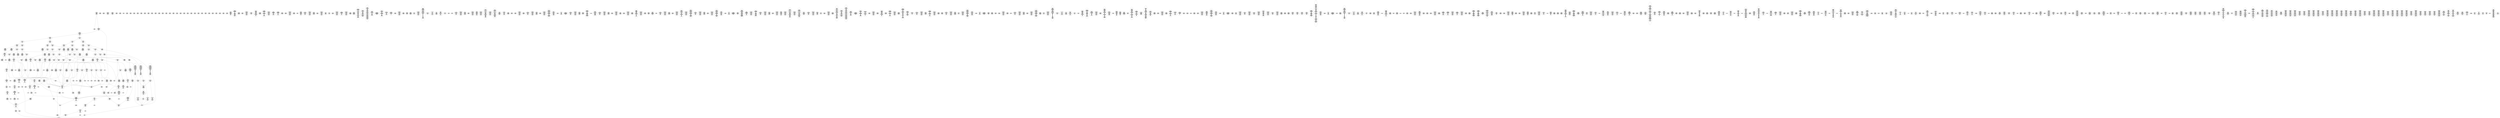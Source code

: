 /* Generated by GvGen v.1.0 (https://www.github.com/stricaud/gvgen) */

digraph G {
compound=true;
   node1 [label="[anywhere]"];
   node2 [label="# 0x0
PUSHX Data
PUSHX Data
MSTORE
CALLVALUE
ISZERO
PUSHX Data
JUMPI
"];
   node3 [label="# 0xc
PUSHX Data
REVERT
"];
   node4 [label="# 0x10
JUMPDEST
PUSHX LogicData
CALLDATASIZE
LT
PUSHX Data
JUMPI
"];
   node5 [label="# 0x1a
PUSHX Data
CALLDATALOAD
PUSHX BitData
SHR
PUSHX LogicData
GT
PUSHX Data
JUMPI
"];
   node6 [label="# 0x2b
PUSHX LogicData
GT
PUSHX Data
JUMPI
"];
   node7 [label="# 0x36
PUSHX LogicData
GT
PUSHX Data
JUMPI
"];
   node8 [label="# 0x41
PUSHX LogicData
EQ
PUSHX Data
JUMPI
"];
   node9 [label="# 0x4c
PUSHX LogicData
EQ
PUSHX Data
JUMPI
"];
   node10 [label="# 0x57
PUSHX LogicData
EQ
PUSHX Data
JUMPI
"];
   node11 [label="# 0x62
PUSHX LogicData
EQ
PUSHX Data
JUMPI
"];
   node12 [label="# 0x6d
PUSHX LogicData
EQ
PUSHX Data
JUMPI
"];
   node13 [label="# 0x78
PUSHX Data
JUMP
"];
   node14 [label="# 0x7c
JUMPDEST
PUSHX LogicData
EQ
PUSHX Data
JUMPI
"];
   node15 [label="# 0x88
PUSHX LogicData
EQ
PUSHX Data
JUMPI
"];
   node16 [label="# 0x93
PUSHX LogicData
EQ
PUSHX Data
JUMPI
"];
   node17 [label="# 0x9e
PUSHX LogicData
EQ
PUSHX Data
JUMPI
"];
   node18 [label="# 0xa9
PUSHX LogicData
EQ
PUSHX Data
JUMPI
"];
   node19 [label="# 0xb4
PUSHX Data
JUMP
"];
   node20 [label="# 0xb8
JUMPDEST
PUSHX LogicData
GT
PUSHX Data
JUMPI
"];
   node21 [label="# 0xc4
PUSHX LogicData
EQ
PUSHX Data
JUMPI
"];
   node22 [label="# 0xcf
PUSHX LogicData
EQ
PUSHX Data
JUMPI
"];
   node23 [label="# 0xda
PUSHX LogicData
EQ
PUSHX Data
JUMPI
"];
   node24 [label="# 0xe5
PUSHX LogicData
EQ
PUSHX Data
JUMPI
"];
   node25 [label="# 0xf0
PUSHX LogicData
EQ
PUSHX Data
JUMPI
"];
   node26 [label="# 0xfb
PUSHX Data
JUMP
"];
   node27 [label="# 0xff
JUMPDEST
PUSHX LogicData
EQ
PUSHX Data
JUMPI
"];
   node28 [label="# 0x10b
PUSHX LogicData
EQ
PUSHX Data
JUMPI
"];
   node29 [label="# 0x116
PUSHX LogicData
EQ
PUSHX Data
JUMPI
"];
   node30 [label="# 0x121
PUSHX LogicData
EQ
PUSHX Data
JUMPI
"];
   node31 [label="# 0x12c
PUSHX LogicData
EQ
PUSHX Data
JUMPI
"];
   node32 [label="# 0x137
PUSHX Data
JUMP
"];
   node33 [label="# 0x13b
JUMPDEST
PUSHX LogicData
GT
PUSHX Data
JUMPI
"];
   node34 [label="# 0x147
PUSHX LogicData
GT
PUSHX Data
JUMPI
"];
   node35 [label="# 0x152
PUSHX LogicData
EQ
PUSHX Data
JUMPI
"];
   node36 [label="# 0x15d
PUSHX LogicData
EQ
PUSHX Data
JUMPI
"];
   node37 [label="# 0x168
PUSHX LogicData
EQ
PUSHX Data
JUMPI
"];
   node38 [label="# 0x173
PUSHX LogicData
EQ
PUSHX Data
JUMPI
"];
   node39 [label="# 0x17e
PUSHX LogicData
EQ
PUSHX Data
JUMPI
"];
   node40 [label="# 0x189
PUSHX Data
JUMP
"];
   node41 [label="# 0x18d
JUMPDEST
PUSHX LogicData
EQ
PUSHX Data
JUMPI
"];
   node42 [label="# 0x199
PUSHX LogicData
EQ
PUSHX Data
JUMPI
"];
   node43 [label="# 0x1a4
PUSHX LogicData
EQ
PUSHX Data
JUMPI
"];
   node44 [label="# 0x1af
PUSHX LogicData
EQ
PUSHX Data
JUMPI
"];
   node45 [label="# 0x1ba
PUSHX LogicData
EQ
PUSHX Data
JUMPI
"];
   node46 [label="# 0x1c5
PUSHX Data
JUMP
"];
   node47 [label="# 0x1c9
JUMPDEST
PUSHX LogicData
GT
PUSHX Data
JUMPI
"];
   node48 [label="# 0x1d5
PUSHX LogicData
EQ
PUSHX Data
JUMPI
"];
   node49 [label="# 0x1e0
PUSHX LogicData
EQ
PUSHX Data
JUMPI
"];
   node50 [label="# 0x1eb
PUSHX LogicData
EQ
PUSHX Data
JUMPI
"];
   node51 [label="# 0x1f6
PUSHX LogicData
EQ
PUSHX Data
JUMPI
"];
   node52 [label="# 0x201
PUSHX LogicData
EQ
PUSHX Data
JUMPI
"];
   node53 [label="# 0x20c
PUSHX Data
JUMP
"];
   node54 [label="# 0x210
JUMPDEST
PUSHX LogicData
EQ
PUSHX Data
JUMPI
"];
   node55 [label="# 0x21c
PUSHX LogicData
EQ
PUSHX Data
JUMPI
"];
   node56 [label="# 0x227
PUSHX LogicData
EQ
PUSHX Data
JUMPI
"];
   node57 [label="# 0x232
PUSHX LogicData
EQ
PUSHX Data
JUMPI
"];
   node58 [label="# 0x23d
PUSHX LogicData
EQ
PUSHX Data
JUMPI
"];
   node59 [label="# 0x248
JUMPDEST
PUSHX Data
REVERT
"];
   node60 [label="# 0x24d
JUMPDEST
PUSHX Data
PUSHX Data
CALLDATASIZE
PUSHX Data
PUSHX Data
JUMP
"];
   node61 [label="# 0x25b
JUMPDEST
PUSHX Data
JUMP
"];
   node62 [label="# 0x260
JUMPDEST
PUSHX MemData
MLOAD
PUSHX Data
PUSHX Data
JUMP
"];
   node63 [label="# 0x26d
JUMPDEST
PUSHX MemData
MLOAD
SUB
RETURN
"];
   node64 [label="# 0x276
JUMPDEST
PUSHX Data
PUSHX Data
CALLDATASIZE
PUSHX Data
PUSHX Data
JUMP
"];
   node65 [label="# 0x284
JUMPDEST
PUSHX Data
JUMP
"];
   node66 [label="# 0x289
JUMPDEST
PUSHX MemData
MLOAD
PUSHX Data
PUSHX Data
JUMP
"];
   node67 [label="# 0x296
JUMPDEST
PUSHX Data
PUSHX Data
JUMP
"];
   node68 [label="# 0x29e
JUMPDEST
PUSHX MemData
MLOAD
PUSHX Data
PUSHX Data
JUMP
"];
   node69 [label="# 0x2ab
JUMPDEST
PUSHX Data
PUSHX Data
CALLDATASIZE
PUSHX Data
PUSHX Data
JUMP
"];
   node70 [label="# 0x2b9
JUMPDEST
PUSHX Data
JUMP
"];
   node71 [label="# 0x2be
JUMPDEST
PUSHX MemData
MLOAD
PUSHX Data
PUSHX Data
JUMP
"];
   node72 [label="# 0x2cb
JUMPDEST
PUSHX Data
PUSHX Data
CALLDATASIZE
PUSHX Data
PUSHX Data
JUMP
"];
   node73 [label="# 0x2d9
JUMPDEST
PUSHX Data
JUMP
"];
   node74 [label="# 0x2de
JUMPDEST
STOP
"];
   node75 [label="# 0x2e0
JUMPDEST
PUSHX Data
PUSHX Data
CALLDATASIZE
PUSHX Data
PUSHX Data
JUMP
"];
   node76 [label="# 0x2ee
JUMPDEST
PUSHX Data
JUMP
"];
   node77 [label="# 0x2f3
JUMPDEST
PUSHX Data
PUSHX Data
CALLDATASIZE
PUSHX Data
PUSHX Data
JUMP
"];
   node78 [label="# 0x301
JUMPDEST
PUSHX Data
JUMP
"];
   node79 [label="# 0x306
JUMPDEST
PUSHX Data
PUSHX Data
CALLDATASIZE
PUSHX Data
PUSHX Data
JUMP
"];
   node80 [label="# 0x314
JUMPDEST
PUSHX Data
JUMP
"];
   node81 [label="# 0x319
JUMPDEST
PUSHX Data
PUSHX Data
JUMP
"];
   node82 [label="# 0x321
JUMPDEST
PUSHX Data
PUSHX Data
CALLDATASIZE
PUSHX Data
PUSHX Data
JUMP
"];
   node83 [label="# 0x32f
JUMPDEST
PUSHX Data
JUMP
"];
   node84 [label="# 0x334
JUMPDEST
PUSHX Data
PUSHX Data
CALLDATASIZE
PUSHX Data
PUSHX Data
JUMP
"];
   node85 [label="# 0x342
JUMPDEST
PUSHX Data
JUMP
"];
   node86 [label="# 0x347
JUMPDEST
PUSHX Data
PUSHX Data
CALLDATASIZE
PUSHX Data
PUSHX Data
JUMP
"];
   node87 [label="# 0x355
JUMPDEST
PUSHX Data
JUMP
"];
   node88 [label="# 0x35a
JUMPDEST
PUSHX Data
PUSHX Data
CALLDATASIZE
PUSHX Data
PUSHX Data
JUMP
"];
   node89 [label="# 0x368
JUMPDEST
PUSHX Data
JUMP
"];
   node90 [label="# 0x36d
JUMPDEST
PUSHX Data
PUSHX Data
CALLDATASIZE
PUSHX Data
PUSHX Data
JUMP
"];
   node91 [label="# 0x37b
JUMPDEST
PUSHX Data
JUMP
"];
   node92 [label="# 0x380
JUMPDEST
PUSHX Data
PUSHX Data
JUMP
"];
   node93 [label="# 0x388
JUMPDEST
PUSHX Data
PUSHX Data
CALLDATASIZE
PUSHX Data
PUSHX Data
JUMP
"];
   node94 [label="# 0x396
JUMPDEST
PUSHX Data
JUMP
"];
   node95 [label="# 0x39b
JUMPDEST
PUSHX Data
PUSHX Data
CALLDATASIZE
PUSHX Data
PUSHX Data
JUMP
"];
   node96 [label="# 0x3a9
JUMPDEST
PUSHX Data
JUMP
"];
   node97 [label="# 0x3ae
JUMPDEST
PUSHX Data
PUSHX Data
CALLDATASIZE
PUSHX Data
PUSHX Data
JUMP
"];
   node98 [label="# 0x3bc
JUMPDEST
PUSHX Data
JUMP
"];
   node99 [label="# 0x3c1
JUMPDEST
PUSHX Data
PUSHX Data
CALLDATASIZE
PUSHX Data
PUSHX Data
JUMP
"];
   node100 [label="# 0x3cf
JUMPDEST
PUSHX Data
JUMP
"];
   node101 [label="# 0x3d4
JUMPDEST
PUSHX Data
PUSHX Data
CALLDATASIZE
PUSHX Data
PUSHX Data
JUMP
"];
   node102 [label="# 0x3e2
JUMPDEST
PUSHX Data
JUMP
"];
   node103 [label="# 0x3e7
JUMPDEST
PUSHX Data
PUSHX Data
CALLDATASIZE
PUSHX Data
PUSHX Data
JUMP
"];
   node104 [label="# 0x3f5
JUMPDEST
PUSHX Data
JUMP
"];
   node105 [label="# 0x3fa
JUMPDEST
PUSHX Data
PUSHX Data
JUMP
"];
   node106 [label="# 0x402
JUMPDEST
PUSHX Data
PUSHX Data
CALLDATASIZE
PUSHX Data
PUSHX Data
JUMP
"];
   node107 [label="# 0x410
JUMPDEST
PUSHX Data
JUMP
"];
   node108 [label="# 0x415
JUMPDEST
PUSHX Data
PUSHX Data
CALLDATASIZE
PUSHX Data
PUSHX Data
JUMP
"];
   node109 [label="# 0x423
JUMPDEST
PUSHX Data
JUMP
"];
   node110 [label="# 0x428
JUMPDEST
PUSHX Data
PUSHX Data
CALLDATASIZE
PUSHX Data
PUSHX Data
JUMP
"];
   node111 [label="# 0x436
JUMPDEST
PUSHX Data
JUMP
"];
   node112 [label="# 0x43b
JUMPDEST
PUSHX Data
PUSHX Data
JUMP
"];
   node113 [label="# 0x443
JUMPDEST
PUSHX Data
PUSHX Data
CALLDATASIZE
PUSHX Data
PUSHX Data
JUMP
"];
   node114 [label="# 0x451
JUMPDEST
PUSHX Data
JUMP
"];
   node115 [label="# 0x456
JUMPDEST
PUSHX Data
PUSHX Data
JUMP
"];
   node116 [label="# 0x45e
JUMPDEST
PUSHX Data
PUSHX Data
CALLDATASIZE
PUSHX Data
PUSHX Data
JUMP
"];
   node117 [label="# 0x46c
JUMPDEST
PUSHX Data
JUMP
"];
   node118 [label="# 0x471
JUMPDEST
PUSHX Data
PUSHX Data
CALLDATASIZE
PUSHX Data
PUSHX Data
JUMP
"];
   node119 [label="# 0x47f
JUMPDEST
PUSHX Data
JUMP
"];
   node120 [label="# 0x484
JUMPDEST
PUSHX Data
PUSHX Data
CALLDATASIZE
PUSHX Data
PUSHX Data
JUMP
"];
   node121 [label="# 0x492
JUMPDEST
PUSHX Data
JUMP
"];
   node122 [label="# 0x497
JUMPDEST
PUSHX Data
PUSHX Data
CALLDATASIZE
PUSHX Data
PUSHX Data
JUMP
"];
   node123 [label="# 0x4a5
JUMPDEST
PUSHX Data
JUMP
"];
   node124 [label="# 0x4aa
JUMPDEST
PUSHX Data
PUSHX Data
CALLDATASIZE
PUSHX Data
PUSHX Data
JUMP
"];
   node125 [label="# 0x4b8
JUMPDEST
PUSHX Data
JUMP
"];
   node126 [label="# 0x4bd
JUMPDEST
PUSHX Data
PUSHX Data
CALLDATASIZE
PUSHX Data
PUSHX Data
JUMP
"];
   node127 [label="# 0x4cb
JUMPDEST
PUSHX Data
JUMP
"];
   node128 [label="# 0x4d0
JUMPDEST
PUSHX Data
PUSHX Data
JUMP
"];
   node129 [label="# 0x4d8
JUMPDEST
PUSHX Data
PUSHX Data
CALLDATASIZE
PUSHX Data
PUSHX Data
JUMP
"];
   node130 [label="# 0x4e6
JUMPDEST
PUSHX Data
JUMP
"];
   node131 [label="# 0x4eb
JUMPDEST
PUSHX Data
PUSHX Data
CALLDATASIZE
PUSHX Data
PUSHX Data
JUMP
"];
   node132 [label="# 0x4f9
JUMPDEST
PUSHX Data
JUMP
"];
   node133 [label="# 0x4fe
JUMPDEST
PUSHX Data
PUSHX Data
CALLDATASIZE
PUSHX Data
PUSHX Data
JUMP
"];
   node134 [label="# 0x50c
JUMPDEST
PUSHX Data
JUMP
"];
   node135 [label="# 0x511
JUMPDEST
PUSHX Data
PUSHX Data
CALLDATASIZE
PUSHX Data
PUSHX Data
JUMP
"];
   node136 [label="# 0x51f
JUMPDEST
PUSHX Data
JUMP
"];
   node137 [label="# 0x524
JUMPDEST
PUSHX Data
PUSHX Data
CALLDATASIZE
PUSHX Data
PUSHX Data
JUMP
"];
   node138 [label="# 0x532
JUMPDEST
PUSHX Data
JUMP
"];
   node139 [label="# 0x537
JUMPDEST
PUSHX Data
PUSHX Data
MSTORE
PUSHX Data
MSTORE
PUSHX Data
SHA3
SLOAD
JUMP
"];
   node140 [label="# 0x549
JUMPDEST
PUSHX ArithData
PUSHX BitData
PUSHX BitData
SHL
SUB
NOT
AND
PUSHX Data
MSTORE
PUSHX Data
MSTORE
PUSHX Data
SHA3
SLOAD
PUSHX BitData
AND
JUMP
"];
   node141 [label="# 0x568
JUMPDEST
PUSHX StorData
SLOAD
PUSHX MemData
MLOAD
PUSHX ArithData
PUSHX ArithData
PUSHX Data
PUSHX BitData
NOT
PUSHX ArithData
PUSHX BitData
AND
ISZERO
MUL
ADD
AND
DIV
ADD
DIV
MUL
ADD
ADD
MSTORE
MSTORE
PUSHX Data
ADD
ISZERO
PUSHX Data
JUMPI
"];
   node142 [label="# 0x5ae
PUSHX LogicData
LT
PUSHX Data
JUMPI
"];
   node143 [label="# 0x5b6
PUSHX ArithData
SLOAD
DIV
MUL
MSTORE
PUSHX ArithData
ADD
PUSHX Data
JUMP
"];
   node144 [label="# 0x5c9
JUMPDEST
ADD
PUSHX Data
MSTORE
PUSHX Data
PUSHX Data
SHA3
"];
   node145 [label="# 0x5d7
JUMPDEST
SLOAD
MSTORE
PUSHX ArithData
ADD
PUSHX ArithData
ADD
GT
PUSHX Data
JUMPI
"];
   node146 [label="# 0x5eb
SUB
PUSHX BitData
AND
ADD
"];
   node147 [label="# 0x5f4
JUMPDEST
"];
   node148 [label="# 0x5fc
JUMPDEST
JUMP
"];
   node149 [label="# 0x5ff
JUMPDEST
PUSHX Data
PUSHX Data
PUSHX Data
JUMP
"];
   node150 [label="# 0x60a
JUMPDEST
PUSHX Data
JUMPI
"];
   node151 [label="# 0x60f
PUSHX MemData
MLOAD
PUSHX BitData
PUSHX BitData
SHL
MSTORE
PUSHX ArithData
ADD
PUSHX Data
PUSHX Data
JUMP
"];
   node152 [label="# 0x626
JUMPDEST
PUSHX MemData
MLOAD
SUB
REVERT
"];
   node153 [label="# 0x62f
JUMPDEST
PUSHX Data
MSTORE
PUSHX Data
PUSHX Data
MSTORE
PUSHX Data
SHA3
SLOAD
PUSHX ArithData
PUSHX BitData
PUSHX BitData
SHL
SUB
AND
JUMP
"];
   node154 [label="# 0x64b
JUMPDEST
PUSHX Data
PUSHX Data
PUSHX Data
JUMP
"];
   node155 [label="# 0x656
JUMPDEST
PUSHX ArithData
PUSHX BitData
PUSHX BitData
SHL
SUB
AND
PUSHX ArithData
PUSHX BitData
PUSHX BitData
SHL
SUB
AND
EQ
ISZERO
PUSHX Data
JUMPI
"];
   node156 [label="# 0x673
PUSHX MemData
MLOAD
PUSHX BitData
PUSHX BitData
SHL
MSTORE
PUSHX ArithData
ADD
PUSHX Data
PUSHX Data
JUMP
"];
   node157 [label="# 0x68a
JUMPDEST
PUSHX ArithData
PUSHX BitData
PUSHX BitData
SHL
SUB
AND
PUSHX Data
PUSHX Data
JUMP
"];
   node158 [label="# 0x69c
JUMPDEST
PUSHX ArithData
PUSHX BitData
PUSHX BitData
SHL
SUB
AND
EQ
PUSHX Data
JUMPI
"];
   node159 [label="# 0x6ac
PUSHX Data
PUSHX Data
PUSHX Data
JUMP
"];
   node160 [label="# 0x6b8
JUMPDEST
PUSHX Data
JUMPI
"];
   node161 [label="# 0x6bd
PUSHX MemData
MLOAD
PUSHX BitData
PUSHX BitData
SHL
MSTORE
PUSHX ArithData
ADD
PUSHX Data
PUSHX Data
JUMP
"];
   node162 [label="# 0x6d4
JUMPDEST
PUSHX Data
PUSHX Data
JUMP
"];
   node163 [label="# 0x6de
JUMPDEST
JUMP
"];
   node164 [label="# 0x6e3
JUMPDEST
PUSHX Data
PUSHX Data
MSTORE
PUSHX Data
MSTORE
PUSHX Data
SHA3
SLOAD
JUMP
"];
   node165 [label="# 0x6f5
JUMPDEST
PUSHX LogicData
PUSHX StorData
SLOAD
EQ
ISZERO
PUSHX Data
JUMPI
"];
   node166 [label="# 0x701
PUSHX MemData
MLOAD
PUSHX BitData
PUSHX BitData
SHL
MSTORE
PUSHX ArithData
ADD
PUSHX Data
PUSHX Data
JUMP
"];
   node167 [label="# 0x718
JUMPDEST
PUSHX Data
PUSHX Data
SSTORE
PUSHX Data
PUSHX Data
JUMP
"];
   node168 [label="# 0x727
JUMPDEST
PUSHX Data
JUMPI
"];
   node169 [label="# 0x72c
PUSHX MemData
MLOAD
PUSHX BitData
PUSHX BitData
SHL
MSTORE
PUSHX ArithData
ADD
PUSHX Data
PUSHX Data
JUMP
"];
   node170 [label="# 0x743
JUMPDEST
MLOAD
ISZERO
PUSHX Data
JUMPI
"];
   node171 [label="# 0x74c
MLOAD
TIMESTAMP
GT
ISZERO
"];
   node172 [label="# 0x752
JUMPDEST
PUSHX Data
JUMPI
"];
   node173 [label="# 0x757
PUSHX MemData
MLOAD
PUSHX BitData
PUSHX BitData
SHL
MSTORE
PUSHX ArithData
ADD
PUSHX Data
PUSHX Data
JUMP
"];
   node174 [label="# 0x76e
JUMPDEST
PUSHX ArithData
PUSHX BitData
PUSHX BitData
SHL
SUB
AND
PUSHX Data
JUMPI
"];
   node175 [label="# 0x77d
PUSHX MemData
MLOAD
PUSHX BitData
PUSHX BitData
SHL
MSTORE
PUSHX ArithData
ADD
PUSHX Data
PUSHX Data
JUMP
"];
   node176 [label="# 0x794
JUMPDEST
PUSHX Data
PUSHX Data
PUSHX Data
JUMP
"];
   node177 [label="# 0x79e
JUMPDEST
PUSHX Data
PUSHX Data
PUSHX Data
PUSHX Data
PUSHX Data
JUMP
"];
   node178 [label="# 0x7d2
JUMPDEST
PUSHX ArithData
PUSHX BitData
PUSHX BitData
SHL
SUB
AND
MSTORE
PUSHX ArithData
ADD
MSTORE
PUSHX Data
ADD
PUSHX Data
SHA3
MSTORE
MSTORE
SHA3
SLOAD
PUSHX ArithData
ADD
SSTORE
MLOAD
MLOAD
PUSHX Data
ADD
PUSHX Data
JUMP
"];
   node179 [label="# 0x815
JUMPDEST
PUSHX MemData
MLOAD
PUSHX ArithData
SUB
SUB
MSTORE
PUSHX Data
MSTORE
MLOAD
PUSHX ArithData
ADD
SHA3
PUSHX MemData
MLOAD
PUSHX ArithData
ADD
PUSHX Data
PUSHX Data
JUMP
"];
   node180 [label="# 0x83c
JUMPDEST
PUSHX MemData
MLOAD
PUSHX ArithData
SUB
SUB
MSTORE
PUSHX Data
MSTORE
MLOAD
PUSHX ArithData
ADD
SHA3
PUSHX Data
PUSHX Data
PUSHX ArithData
ADD
MLOAD
PUSHX ArithData
ADD
MLOAD
PUSHX ArithData
ADD
MLOAD
PUSHX MemData
MLOAD
PUSHX Data
MSTORE
PUSHX ArithData
ADD
PUSHX Data
MSTORE
PUSHX MemData
MLOAD
PUSHX Data
PUSHX Data
JUMP
"];
   node181 [label="# 0x885
JUMPDEST
PUSHX Data
PUSHX MemData
MLOAD
PUSHX ArithData
SUB
SUB
GAS
STATICCALL
ISZERO
ISZERO
PUSHX Data
JUMPI
"];
   node182 [label="# 0x89e
RETURNDATASIZE
PUSHX Data
RETURNDATACOPY
RETURNDATASIZE
PUSHX Data
REVERT
"];
   node183 [label="# 0x8a7
JUMPDEST
PUSHX MemData
MLOAD
PUSHX BitData
NOT
ADD
MLOAD
PUSHX ArithData
PUSHX BitData
PUSHX BitData
SHL
SUB
AND
ISZERO
ISZERO
PUSHX Data
JUMPI
"];
   node184 [label="# 0x8c7
PUSHX ArithData
PUSHX BitData
PUSHX BitData
SHL
SUB
AND
PUSHX Data
PUSHX Data
JUMP
"];
   node185 [label="# 0x8da
JUMPDEST
PUSHX ArithData
PUSHX BitData
PUSHX BitData
SHL
SUB
AND
EQ
"];
   node186 [label="# 0x8e5
JUMPDEST
PUSHX Data
JUMPI
"];
   node187 [label="# 0x8ea
PUSHX MemData
MLOAD
PUSHX BitData
PUSHX BitData
SHL
MSTORE
PUSHX ArithData
ADD
PUSHX Data
PUSHX Data
JUMP
"];
   node188 [label="# 0x901
JUMPDEST
PUSHX Data
PUSHX Data
JUMP
"];
   node189 [label="# 0x90b
JUMPDEST
PUSHX Data
PUSHX Data
SSTORE
JUMP
"];
   node190 [label="# 0x919
JUMPDEST
PUSHX Data
PUSHX Data
PUSHX Data
PUSHX Data
JUMP
"];
   node191 [label="# 0x927
JUMPDEST
GT
PUSHX Data
JUMPI
"];
   node192 [label="# 0x92d
PUSHX MemData
MLOAD
PUSHX BitData
PUSHX BitData
SHL
MSTORE
PUSHX ArithData
ADD
PUSHX Data
PUSHX Data
JUMP
"];
   node193 [label="# 0x944
JUMPDEST
PUSHX Data
MSTORE
PUSHX Data
PUSHX ArithData
MSTORE
PUSHX MemData
SHA3
SLOAD
MLOAD
PUSHX ArithData
PUSHX Data
PUSHX BitData
NOT
PUSHX ArithData
PUSHX BitData
AND
ISZERO
MUL
ADD
AND
DIV
ADD
DIV
MUL
ADD
ADD
MSTORE
MSTORE
ADD
ISZERO
PUSHX Data
JUMPI
"];
   node194 [label="# 0x991
PUSHX LogicData
LT
PUSHX Data
JUMPI
"];
   node195 [label="# 0x999
PUSHX ArithData
SLOAD
DIV
MUL
MSTORE
PUSHX ArithData
ADD
PUSHX Data
JUMP
"];
   node196 [label="# 0x9ac
JUMPDEST
ADD
PUSHX Data
MSTORE
PUSHX Data
PUSHX Data
SHA3
"];
   node197 [label="# 0x9ba
JUMPDEST
SLOAD
MSTORE
PUSHX ArithData
ADD
PUSHX ArithData
ADD
GT
PUSHX Data
JUMPI
"];
   node198 [label="# 0x9ce
SUB
PUSHX BitData
AND
ADD
"];
   node199 [label="# 0x9d7
JUMPDEST
JUMP
"];
   node200 [label="# 0x9e4
JUMPDEST
PUSHX Data
PUSHX Data
PUSHX Data
PUSHX Data
JUMP
"];
   node201 [label="# 0x9f0
JUMPDEST
JUMP
"];
   node202 [label="# 0x9f5
JUMPDEST
PUSHX LogicData
PUSHX StorData
SLOAD
EQ
ISZERO
PUSHX Data
JUMPI
"];
   node203 [label="# 0xa01
PUSHX MemData
MLOAD
PUSHX BitData
PUSHX BitData
SHL
MSTORE
PUSHX ArithData
ADD
PUSHX Data
PUSHX Data
JUMP
"];
   node204 [label="# 0xa18
JUMPDEST
PUSHX Data
PUSHX Data
SSTORE
CALLER
PUSHX Data
PUSHX Data
JUMP
"];
   node205 [label="# 0xa29
JUMPDEST
PUSHX Data
JUMPI
"];
   node206 [label="# 0xa2e
PUSHX MemData
MLOAD
PUSHX BitData
PUSHX BitData
SHL
MSTORE
PUSHX ArithData
ADD
PUSHX Data
PUSHX Data
JUMP
"];
   node207 [label="# 0xa45
JUMPDEST
PUSHX Data
MSTORE
PUSHX Data
PUSHX Data
MSTORE
PUSHX Data
SHA3
SLOAD
PUSHX Data
JUMPI
"];
   node208 [label="# 0xa5b
PUSHX MemData
MLOAD
PUSHX BitData
PUSHX BitData
SHL
MSTORE
PUSHX ArithData
ADD
PUSHX Data
PUSHX Data
JUMP
"];
   node209 [label="# 0xa72
JUMPDEST
PUSHX ArithData
ADD
PUSHX ArithData
DIV
MUL
PUSHX ArithData
ADD
PUSHX MemData
MLOAD
ADD
PUSHX Data
MSTORE
MSTORE
PUSHX ArithData
ADD
CALLDATACOPY
PUSHX Data
ADD
MSTORE
MLOAD
ISZERO
ISZERO
PUSHX Data
JUMPI
"];
   node210 [label="# 0xab3
PUSHX MemData
MLOAD
PUSHX BitData
PUSHX BitData
SHL
MSTORE
PUSHX ArithData
ADD
PUSHX Data
PUSHX Data
JUMP
"];
   node211 [label="# 0xaca
JUMPDEST
PUSHX Data
PUSHX ArithData
ADD
PUSHX ArithData
DIV
MUL
PUSHX ArithData
ADD
PUSHX MemData
MLOAD
ADD
PUSHX Data
MSTORE
MSTORE
PUSHX ArithData
ADD
CALLDATACOPY
PUSHX Data
ADD
MSTORE
PUSHX Data
JUMP
"];
   node212 [label="# 0xb0a
JUMPDEST
PUSHX Data
CALLER
PUSHX MemData
MLOAD
PUSHX Data
PUSHX Data
JUMP
"];
   node213 [label="# 0xb3e
JUMPDEST
PUSHX MemData
MLOAD
SUB
LOGX
PUSHX Data
PUSHX Data
SSTORE
JUMP
"];
   node214 [label="# 0xb54
JUMPDEST
PUSHX Data
PUSHX Data
PUSHX Data
JUMP
"];
   node215 [label="# 0xb5f
JUMPDEST
PUSHX Data
JUMP
"];
   node216 [label="# 0xb65
JUMPDEST
PUSHX Data
JUMPI
"];
   node217 [label="# 0xb6a
PUSHX MemData
MLOAD
PUSHX BitData
PUSHX BitData
SHL
MSTORE
PUSHX ArithData
ADD
PUSHX Data
PUSHX Data
JUMP
"];
   node218 [label="# 0xb81
JUMPDEST
PUSHX Data
PUSHX Data
JUMP
"];
   node219 [label="# 0xb8c
JUMPDEST
PUSHX LogicData
PUSHX StorData
SLOAD
EQ
ISZERO
PUSHX Data
JUMPI
"];
   node220 [label="# 0xb98
PUSHX MemData
MLOAD
PUSHX BitData
PUSHX BitData
SHL
MSTORE
PUSHX ArithData
ADD
PUSHX Data
PUSHX Data
JUMP
"];
   node221 [label="# 0xbaf
JUMPDEST
PUSHX Data
PUSHX Data
SSTORE
CALLER
PUSHX Data
PUSHX Data
JUMP
"];
   node222 [label="# 0xbc0
JUMPDEST
PUSHX Data
JUMPI
"];
   node223 [label="# 0xbc5
PUSHX MemData
MLOAD
PUSHX BitData
PUSHX BitData
SHL
MSTORE
PUSHX ArithData
ADD
PUSHX Data
PUSHX Data
JUMP
"];
   node224 [label="# 0xbdc
JUMPDEST
PUSHX StorData
SLOAD
PUSHX MemData
MLOAD
PUSHX BitData
PUSHX BitData
SHL
MSTORE
PUSHX ArithData
PUSHX BitData
PUSHX BitData
SHL
SUB
AND
PUSHX Data
PUSHX Data
PUSHX ArithData
ADD
PUSHX Data
JUMP
"];
   node225 [label="# 0xc0c
JUMPDEST
PUSHX Data
PUSHX MemData
MLOAD
SUB
PUSHX Data
EXTCODESIZE
ISZERO
ISZERO
PUSHX Data
JUMPI
"];
   node226 [label="# 0xc22
PUSHX Data
REVERT
"];
   node227 [label="# 0xc26
JUMPDEST
GAS
CALL
ISZERO
ISZERO
PUSHX Data
JUMPI
"];
   node228 [label="# 0xc31
RETURNDATASIZE
PUSHX Data
RETURNDATACOPY
RETURNDATASIZE
PUSHX Data
REVERT
"];
   node229 [label="# 0xc3a
JUMPDEST
PUSHX LogicData
PUSHX StorData
SLOAD
EQ
ISZERO
PUSHX Data
JUMPI
"];
   node230 [label="# 0xc46
PUSHX MemData
MLOAD
PUSHX BitData
PUSHX BitData
SHL
MSTORE
PUSHX ArithData
ADD
PUSHX Data
PUSHX Data
JUMP
"];
   node231 [label="# 0xc5d
JUMPDEST
PUSHX Data
PUSHX Data
SSTORE
PUSHX Data
CALLER
PUSHX Data
JUMP
"];
   node232 [label="# 0xc6d
JUMPDEST
PUSHX Data
PUSHX Data
SSTORE
JUMP
"];
   node233 [label="# 0xc76
JUMPDEST
PUSHX ArithData
PUSHX BitData
PUSHX BitData
SHL
SUB
AND
PUSHX Data
MSTORE
PUSHX Data
PUSHX Data
MSTORE
PUSHX Data
SHA3
PUSHX Data
PUSHX BitData
PUSHX BitData
AND
JUMP
"];
   node234 [label="# 0xc9e
JUMPDEST
"];
   node235 [label="# 0xca1
JUMPDEST
JUMP
"];
   node236 [label="# 0xca7
JUMPDEST
PUSHX Data
JUMP
"];
   node237 [label="# 0xccb
JUMPDEST
PUSHX Data
PUSHX MemData
MLOAD
PUSHX ArithData
ADD
PUSHX Data
MSTORE
PUSHX Data
MSTORE
PUSHX Data
JUMP
"];
   node238 [label="# 0xce6
JUMPDEST
PUSHX LogicData
PUSHX StorData
SLOAD
EQ
ISZERO
PUSHX Data
JUMPI
"];
   node239 [label="# 0xcf2
PUSHX MemData
MLOAD
PUSHX BitData
PUSHX BitData
SHL
MSTORE
PUSHX ArithData
ADD
PUSHX Data
PUSHX Data
JUMP
"];
   node240 [label="# 0xd09
JUMPDEST
PUSHX Data
PUSHX Data
SSTORE
PUSHX Data
PUSHX Data
JUMP
"];
   node241 [label="# 0xd18
JUMPDEST
PUSHX Data
JUMPI
"];
   node242 [label="# 0xd1d
PUSHX MemData
MLOAD
PUSHX BitData
PUSHX BitData
SHL
MSTORE
PUSHX ArithData
ADD
PUSHX Data
PUSHX Data
JUMP
"];
   node243 [label="# 0xd34
JUMPDEST
CALLER
PUSHX Data
PUSHX Data
JUMP
"];
   node244 [label="# 0xd40
JUMPDEST
PUSHX Data
JUMPI
"];
   node245 [label="# 0xd45
PUSHX MemData
MLOAD
PUSHX BitData
PUSHX BitData
SHL
MSTORE
PUSHX ArithData
ADD
PUSHX Data
PUSHX Data
JUMP
"];
   node246 [label="# 0xd5c
JUMPDEST
PUSHX Data
PUSHX Data
PUSHX Data
JUMP
"];
   node247 [label="# 0xd67
JUMPDEST
PUSHX Data
MSTORE
PUSHX Data
PUSHX Data
MSTORE
PUSHX Data
SHA3
SLOAD
PUSHX ArithData
PUSHX BitData
PUSHX BitData
SHL
SUB
AND
AND
EQ
PUSHX Data
JUMPI
"];
   node248 [label="# 0xd8c
PUSHX MemData
MLOAD
PUSHX BitData
PUSHX BitData
SHL
MSTORE
PUSHX ArithData
ADD
PUSHX Data
PUSHX Data
JUMP
"];
   node249 [label="# 0xda3
JUMPDEST
PUSHX Data
PUSHX Data
JUMP
"];
   node250 [label="# 0xdac
JUMPDEST
PUSHX Data
PUSHX Data
SSTORE
JUMP
"];
   node251 [label="# 0xdb8
JUMPDEST
PUSHX Data
PUSHX Data
PUSHX Data
PUSHX BitData
PUSHX BitData
AND
JUMP
"];
   node252 [label="# 0xdcc
JUMPDEST
JUMP
"];
   node253 [label="# 0xdd4
JUMPDEST
PUSHX LogicData
PUSHX StorData
SLOAD
EQ
ISZERO
PUSHX Data
JUMPI
"];
   node254 [label="# 0xde0
PUSHX MemData
MLOAD
PUSHX BitData
PUSHX BitData
SHL
MSTORE
PUSHX ArithData
ADD
PUSHX Data
PUSHX Data
JUMP
"];
   node255 [label="# 0xdf7
JUMPDEST
PUSHX Data
PUSHX Data
SSTORE
PUSHX Data
PUSHX Data
JUMP
"];
   node256 [label="# 0xe06
JUMPDEST
PUSHX Data
JUMPI
"];
   node257 [label="# 0xe0b
PUSHX MemData
MLOAD
PUSHX BitData
PUSHX BitData
SHL
MSTORE
PUSHX ArithData
ADD
PUSHX Data
PUSHX Data
JUMP
"];
   node258 [label="# 0xe22
JUMPDEST
PUSHX ArithData
ADD
MLOAD
PUSHX ArithData
PUSHX BitData
PUSHX BitData
SHL
SUB
AND
CALLER
PUSHX ArithData
PUSHX BitData
PUSHX BitData
SHL
SUB
AND
EQ
PUSHX Data
JUMPI
"];
   node259 [label="# 0xe40
PUSHX MemData
MLOAD
PUSHX BitData
PUSHX BitData
SHL
MSTORE
PUSHX ArithData
ADD
PUSHX Data
PUSHX Data
JUMP
"];
   node260 [label="# 0xe57
JUMPDEST
PUSHX StorData
SLOAD
PUSHX MemData
MLOAD
PUSHX BitData
PUSHX BitData
SHL
MSTORE
PUSHX ArithData
PUSHX BitData
PUSHX BitData
SHL
SUB
AND
PUSHX Data
PUSHX Data
CALLER
PUSHX ArithData
ADD
PUSHX Data
JUMP
"];
   node261 [label="# 0xe8b
JUMPDEST
PUSHX LogicData
PUSHX StorData
SLOAD
EQ
ISZERO
PUSHX Data
JUMPI
"];
   node262 [label="# 0xe97
PUSHX MemData
MLOAD
PUSHX BitData
PUSHX BitData
SHL
MSTORE
PUSHX ArithData
ADD
PUSHX Data
PUSHX Data
JUMP
"];
   node263 [label="# 0xeae
JUMPDEST
PUSHX Data
PUSHX Data
SSTORE
CALLER
PUSHX Data
PUSHX Data
JUMP
"];
   node264 [label="# 0xebf
JUMPDEST
PUSHX Data
JUMPI
"];
   node265 [label="# 0xec4
PUSHX MemData
MLOAD
PUSHX BitData
PUSHX BitData
SHL
MSTORE
PUSHX ArithData
ADD
PUSHX Data
PUSHX Data
JUMP
"];
   node266 [label="# 0xedb
JUMPDEST
PUSHX StorData
SLOAD
PUSHX MemData
MLOAD
PUSHX BitData
PUSHX BitData
SHL
MSTORE
PUSHX ArithData
PUSHX BitData
PUSHX BitData
SHL
SUB
AND
PUSHX Data
PUSHX Data
PUSHX ArithData
ADD
PUSHX Data
JUMP
"];
   node267 [label="# 0xf0d
JUMPDEST
PUSHX Data
PUSHX MemData
MLOAD
SUB
PUSHX Data
EXTCODESIZE
ISZERO
ISZERO
PUSHX Data
JUMPI
"];
   node268 [label="# 0xf23
PUSHX Data
REVERT
"];
   node269 [label="# 0xf27
JUMPDEST
GAS
CALL
ISZERO
ISZERO
PUSHX Data
JUMPI
"];
   node270 [label="# 0xf32
RETURNDATASIZE
PUSHX Data
RETURNDATACOPY
RETURNDATASIZE
PUSHX Data
REVERT
"];
   node271 [label="# 0xf3b
JUMPDEST
PUSHX Data
PUSHX Data
SSTORE
JUMP
"];
   node272 [label="# 0xf4a
JUMPDEST
PUSHX Data
PUSHX Data
PUSHX MemData
MLOAD
PUSHX ArithData
ADD
PUSHX Data
MSTORE
PUSHX Data
MSTORE
PUSHX ArithData
ADD
PUSHX Data
PUSHX Data
CODECOPY
PUSHX Data
PUSHX BitData
PUSHX BitData
AND
JUMP
"];
   node273 [label="# 0xf78
JUMPDEST
PUSHX StorData
SLOAD
PUSHX MemData
MLOAD
PUSHX ArithData
PUSHX ArithData
PUSHX Data
PUSHX BitData
NOT
PUSHX ArithData
PUSHX BitData
AND
ISZERO
MUL
ADD
AND
DIV
ADD
DIV
MUL
ADD
ADD
MSTORE
MSTORE
PUSHX Data
ADD
ISZERO
PUSHX Data
JUMPI
"];
   node274 [label="# 0xfbe
PUSHX LogicData
LT
PUSHX Data
JUMPI
"];
   node275 [label="# 0xfc6
PUSHX ArithData
SLOAD
DIV
MUL
MSTORE
PUSHX ArithData
ADD
PUSHX Data
JUMP
"];
   node276 [label="# 0xfd9
JUMPDEST
PUSHX Data
PUSHX ArithData
PUSHX BitData
PUSHX BitData
SHL
SUB
AND
PUSHX Data
JUMPI
"];
   node277 [label="# 0xfea
PUSHX MemData
MLOAD
PUSHX BitData
PUSHX BitData
SHL
MSTORE
PUSHX ArithData
ADD
PUSHX Data
PUSHX Data
JUMP
"];
   node278 [label="# 0x1001
JUMPDEST
PUSHX ArithData
PUSHX BitData
PUSHX BitData
SHL
SUB
AND
PUSHX Data
MSTORE
PUSHX Data
PUSHX Data
MSTORE
PUSHX Data
SHA3
PUSHX Data
PUSHX Data
JUMP
"];
   node279 [label="# 0x1022
JUMPDEST
PUSHX LogicData
PUSHX StorData
SLOAD
EQ
ISZERO
PUSHX Data
JUMPI
"];
   node280 [label="# 0x102e
PUSHX MemData
MLOAD
PUSHX BitData
PUSHX BitData
SHL
MSTORE
PUSHX ArithData
ADD
PUSHX Data
PUSHX Data
JUMP
"];
   node281 [label="# 0x1045
JUMPDEST
PUSHX Data
PUSHX Data
SSTORE
CALLER
PUSHX Data
PUSHX Data
JUMP
"];
   node282 [label="# 0x1056
JUMPDEST
PUSHX Data
JUMPI
"];
   node283 [label="# 0x105b
PUSHX MemData
MLOAD
PUSHX BitData
PUSHX BitData
SHL
MSTORE
PUSHX ArithData
ADD
PUSHX Data
PUSHX Data
JUMP
"];
   node284 [label="# 0x1072
JUMPDEST
PUSHX Data
MSTORE
PUSHX Data
PUSHX Data
MSTORE
PUSHX Data
SHA3
SLOAD
PUSHX Data
JUMPI
"];
   node285 [label="# 0x1088
PUSHX MemData
MLOAD
PUSHX BitData
PUSHX BitData
SHL
MSTORE
PUSHX ArithData
ADD
PUSHX Data
PUSHX Data
JUMP
"];
   node286 [label="# 0x109f
JUMPDEST
PUSHX ArithData
ADD
PUSHX ArithData
DIV
MUL
PUSHX ArithData
ADD
PUSHX MemData
MLOAD
ADD
PUSHX Data
MSTORE
MSTORE
PUSHX ArithData
ADD
CALLDATACOPY
PUSHX Data
ADD
MSTORE
MLOAD
ISZERO
ISZERO
PUSHX Data
JUMPI
"];
   node287 [label="# 0x10e0
PUSHX MemData
MLOAD
PUSHX BitData
PUSHX BitData
SHL
MSTORE
PUSHX ArithData
ADD
PUSHX Data
PUSHX Data
JUMP
"];
   node288 [label="# 0x10f7
JUMPDEST
PUSHX Data
PUSHX ArithData
ADD
PUSHX ArithData
DIV
MUL
PUSHX ArithData
ADD
PUSHX MemData
MLOAD
ADD
PUSHX Data
MSTORE
MSTORE
PUSHX ArithData
ADD
CALLDATACOPY
PUSHX Data
ADD
MSTORE
PUSHX Data
JUMP
"];
   node289 [label="# 0x1137
JUMPDEST
PUSHX Data
CALLER
PUSHX MemData
MLOAD
PUSHX Data
PUSHX Data
JUMP
"];
   node290 [label="# 0x116b
JUMPDEST
PUSHX LogicData
PUSHX StorData
SLOAD
EQ
ISZERO
PUSHX Data
JUMPI
"];
   node291 [label="# 0x1177
PUSHX MemData
MLOAD
PUSHX BitData
PUSHX BitData
SHL
MSTORE
PUSHX ArithData
ADD
PUSHX Data
PUSHX Data
JUMP
"];
   node292 [label="# 0x118e
JUMPDEST
PUSHX Data
PUSHX Data
SSTORE
MLOAD
ISZERO
PUSHX Data
JUMPI
"];
   node293 [label="# 0x119c
MLOAD
TIMESTAMP
GT
ISZERO
"];
   node294 [label="# 0x11a2
JUMPDEST
PUSHX Data
JUMPI
"];
   node295 [label="# 0x11a7
PUSHX MemData
MLOAD
PUSHX BitData
PUSHX BitData
SHL
MSTORE
PUSHX ArithData
ADD
PUSHX Data
PUSHX Data
JUMP
"];
   node296 [label="# 0x11be
JUMPDEST
PUSHX Data
PUSHX Data
PUSHX Data
JUMP
"];
   node297 [label="# 0x11c8
JUMPDEST
PUSHX Data
ADD
MLOAD
PUSHX ArithData
ADD
MLOAD
PUSHX ArithData
ADD
MLOAD
MLOAD
PUSHX ArithData
PUSHX BitData
PUSHX BitData
SHL
SUB
AND
PUSHX Data
MSTORE
PUSHX Data
MSTORE
SHA3
SLOAD
PUSHX ArithData
ADD
SSTORE
MLOAD
MLOAD
PUSHX Data
PUSHX Data
ADD
PUSHX Data
JUMP
"];
   node298 [label="# 0x1236
JUMPDEST
PUSHX MemData
MLOAD
PUSHX ArithData
SUB
SUB
MSTORE
PUSHX Data
MSTORE
MLOAD
PUSHX ArithData
ADD
SHA3
PUSHX MemData
MLOAD
PUSHX ArithData
ADD
PUSHX Data
PUSHX Data
JUMP
"];
   node299 [label="# 0x125d
JUMPDEST
PUSHX MemData
MLOAD
PUSHX ArithData
SUB
SUB
MSTORE
PUSHX Data
MSTORE
MLOAD
PUSHX ArithData
ADD
SHA3
PUSHX Data
PUSHX Data
PUSHX ArithData
ADD
MLOAD
PUSHX ArithData
ADD
MLOAD
PUSHX ArithData
ADD
MLOAD
PUSHX MemData
MLOAD
PUSHX Data
MSTORE
PUSHX ArithData
ADD
PUSHX Data
MSTORE
PUSHX MemData
MLOAD
PUSHX Data
PUSHX Data
JUMP
"];
   node300 [label="# 0x12a6
JUMPDEST
PUSHX Data
PUSHX MemData
MLOAD
PUSHX ArithData
SUB
SUB
GAS
STATICCALL
ISZERO
ISZERO
PUSHX Data
JUMPI
"];
   node301 [label="# 0x12bf
RETURNDATASIZE
PUSHX Data
RETURNDATACOPY
RETURNDATASIZE
PUSHX Data
REVERT
"];
   node302 [label="# 0x12c8
JUMPDEST
PUSHX MemData
MLOAD
PUSHX BitData
NOT
ADD
MLOAD
PUSHX ArithData
PUSHX BitData
PUSHX BitData
SHL
SUB
AND
ISZERO
ISZERO
PUSHX Data
JUMPI
"];
   node303 [label="# 0x12e8
PUSHX ArithData
PUSHX BitData
PUSHX BitData
SHL
SUB
AND
PUSHX ArithData
PUSHX BitData
PUSHX BitData
SHL
SUB
AND
EQ
"];
   node304 [label="# 0x12fe
JUMPDEST
PUSHX Data
JUMPI
"];
   node305 [label="# 0x1303
PUSHX MemData
MLOAD
PUSHX BitData
PUSHX BitData
SHL
MSTORE
PUSHX ArithData
ADD
PUSHX Data
PUSHX Data
JUMP
"];
   node306 [label="# 0x131a
JUMPDEST
PUSHX Data
PUSHX Data
JUMP
"];
   node307 [label="# 0x1325
JUMPDEST
PUSHX StorData
SLOAD
PUSHX MemData
MLOAD
PUSHX ArithData
PUSHX ArithData
PUSHX Data
PUSHX BitData
NOT
PUSHX ArithData
PUSHX BitData
AND
ISZERO
MUL
ADD
AND
DIV
ADD
DIV
MUL
ADD
ADD
MSTORE
MSTORE
PUSHX Data
ADD
ISZERO
PUSHX Data
JUMPI
"];
   node308 [label="# 0x136b
PUSHX LogicData
LT
PUSHX Data
JUMPI
"];
   node309 [label="# 0x1373
PUSHX ArithData
SLOAD
DIV
MUL
MSTORE
PUSHX ArithData
ADD
PUSHX Data
JUMP
"];
   node310 [label="# 0x1386
JUMPDEST
PUSHX Data
PUSHX Data
MSTORE
PUSHX Data
MSTORE
PUSHX Data
SHA3
SLOAD
PUSHX ArithData
PUSHX BitData
PUSHX BitData
SHL
SUB
AND
JUMP
"];
   node311 [label="# 0x13a1
JUMPDEST
PUSHX StorData
SLOAD
PUSHX ArithData
PUSHX BitData
PUSHX BitData
SHL
SUB
AND
JUMP
"];
   node312 [label="# 0x13b0
JUMPDEST
PUSHX Data
PUSHX Data
JUMP
"];
   node313 [label="# 0x13b8
JUMPDEST
PUSHX ArithData
PUSHX BitData
PUSHX BitData
SHL
SUB
AND
PUSHX ArithData
PUSHX BitData
PUSHX BitData
SHL
SUB
AND
EQ
ISZERO
PUSHX Data
JUMPI
"];
   node314 [label="# 0x13d2
PUSHX MemData
MLOAD
PUSHX BitData
PUSHX BitData
SHL
MSTORE
PUSHX ArithData
ADD
PUSHX Data
PUSHX Data
JUMP
"];
   node315 [label="# 0x13e9
JUMPDEST
PUSHX Data
PUSHX Data
PUSHX Data
PUSHX Data
JUMP
"];
   node316 [label="# 0x13f6
JUMPDEST
PUSHX ArithData
PUSHX BitData
PUSHX BitData
SHL
SUB
AND
MSTORE
PUSHX ArithData
ADD
MSTORE
PUSHX ArithData
ADD
PUSHX Data
SHA3
AND
MSTORE
MSTORE
SHA3
SLOAD
PUSHX BitData
NOT
AND
ISZERO
ISZERO
OR
SSTORE
PUSHX Data
PUSHX Data
JUMP
"];
   node317 [label="# 0x143a
JUMPDEST
PUSHX ArithData
PUSHX BitData
PUSHX BitData
SHL
SUB
AND
PUSHX Data
PUSHX MemData
MLOAD
PUSHX Data
PUSHX Data
JUMP
"];
   node318 [label="# 0x1472
JUMPDEST
PUSHX MemData
MLOAD
SUB
LOGX
JUMP
"];
   node319 [label="# 0x147e
JUMPDEST
PUSHX LogicData
PUSHX StorData
SLOAD
EQ
ISZERO
PUSHX Data
JUMPI
"];
   node320 [label="# 0x148a
PUSHX MemData
MLOAD
PUSHX BitData
PUSHX BitData
SHL
MSTORE
PUSHX ArithData
ADD
PUSHX Data
PUSHX Data
JUMP
"];
   node321 [label="# 0x14a1
JUMPDEST
PUSHX Data
PUSHX Data
SSTORE
PUSHX Data
PUSHX Data
JUMP
"];
   node322 [label="# 0x14af
JUMPDEST
PUSHX ArithData
PUSHX BitData
PUSHX BitData
SHL
SUB
AND
CALLER
PUSHX ArithData
PUSHX BitData
PUSHX BitData
SHL
SUB
AND
EQ
PUSHX Data
JUMPI
"];
   node323 [label="# 0x14c8
PUSHX MemData
MLOAD
PUSHX BitData
PUSHX BitData
SHL
MSTORE
PUSHX ArithData
ADD
PUSHX Data
PUSHX Data
JUMP
"];
   node324 [label="# 0x14df
JUMPDEST
PUSHX Data
PUSHX Data
PUSHX Data
JUMP
"];
   node325 [label="# 0x14ea
JUMPDEST
PUSHX Data
PUSHX Data
SSTORE
JUMP
"];
   node326 [label="# 0x14f2
JUMPDEST
PUSHX LogicData
PUSHX StorData
SLOAD
EQ
ISZERO
PUSHX Data
JUMPI
"];
   node327 [label="# 0x14fe
PUSHX MemData
MLOAD
PUSHX BitData
PUSHX BitData
SHL
MSTORE
PUSHX ArithData
ADD
PUSHX Data
PUSHX Data
JUMP
"];
   node328 [label="# 0x1515
JUMPDEST
PUSHX Data
PUSHX Data
SSTORE
PUSHX Data
PUSHX Data
PUSHX Data
JUMP
"];
   node329 [label="# 0x1526
JUMPDEST
GT
PUSHX Data
JUMPI
"];
   node330 [label="# 0x152c
PUSHX MemData
MLOAD
PUSHX BitData
PUSHX BitData
SHL
MSTORE
PUSHX ArithData
ADD
PUSHX Data
PUSHX Data
JUMP
"];
   node331 [label="# 0x1543
JUMPDEST
PUSHX StorData
SLOAD
PUSHX MemData
MLOAD
PUSHX BitData
PUSHX BitData
SHL
MSTORE
PUSHX ArithData
PUSHX BitData
PUSHX BitData
SHL
SUB
AND
PUSHX Data
PUSHX Data
CALLER
PUSHX ArithData
ADD
PUSHX Data
JUMP
"];
   node332 [label="# 0x1575
JUMPDEST
PUSHX Data
PUSHX MemData
MLOAD
SUB
PUSHX Data
EXTCODESIZE
ISZERO
ISZERO
PUSHX Data
JUMPI
"];
   node333 [label="# 0x158b
PUSHX Data
REVERT
"];
   node334 [label="# 0x158f
JUMPDEST
GAS
CALL
ISZERO
ISZERO
PUSHX Data
JUMPI
"];
   node335 [label="# 0x159a
RETURNDATASIZE
PUSHX Data
RETURNDATACOPY
RETURNDATASIZE
PUSHX Data
REVERT
"];
   node336 [label="# 0x15a3
JUMPDEST
PUSHX Data
PUSHX Data
SSTORE
JUMP
"];
   node337 [label="# 0x15b0
JUMPDEST
PUSHX Data
PUSHX Data
PUSHX Data
JUMP
"];
   node338 [label="# 0x15bb
JUMPDEST
PUSHX Data
JUMP
"];
   node339 [label="# 0x15c1
JUMPDEST
PUSHX Data
JUMPI
"];
   node340 [label="# 0x15c6
PUSHX MemData
MLOAD
PUSHX BitData
PUSHX BitData
SHL
MSTORE
PUSHX ArithData
ADD
PUSHX Data
PUSHX Data
JUMP
"];
   node341 [label="# 0x15dd
JUMPDEST
PUSHX Data
PUSHX Data
JUMP
"];
   node342 [label="# 0x15e9
JUMPDEST
JUMP
"];
   node343 [label="# 0x15ef
JUMPDEST
PUSHX LogicData
PUSHX StorData
SLOAD
EQ
ISZERO
PUSHX Data
JUMPI
"];
   node344 [label="# 0x15fb
PUSHX MemData
MLOAD
PUSHX BitData
PUSHX BitData
SHL
MSTORE
PUSHX ArithData
ADD
PUSHX Data
PUSHX Data
JUMP
"];
   node345 [label="# 0x1612
JUMPDEST
PUSHX Data
PUSHX Data
SSTORE
CALLER
PUSHX Data
PUSHX Data
JUMP
"];
   node346 [label="# 0x1623
JUMPDEST
PUSHX Data
JUMPI
"];
   node347 [label="# 0x1628
PUSHX MemData
MLOAD
PUSHX BitData
PUSHX BitData
SHL
MSTORE
PUSHX ArithData
ADD
PUSHX Data
PUSHX Data
JUMP
"];
   node348 [label="# 0x163f
JUMPDEST
PUSHX StorData
SLOAD
PUSHX MemData
MLOAD
PUSHX BitData
PUSHX BitData
SHL
MSTORE
PUSHX ArithData
PUSHX BitData
PUSHX BitData
SHL
SUB
AND
PUSHX Data
PUSHX Data
PUSHX ArithData
ADD
PUSHX Data
JUMP
"];
   node349 [label="# 0x1671
JUMPDEST
PUSHX Data
PUSHX Data
PUSHX Data
PUSHX Data
JUMP
"];
   node350 [label="# 0x167f
JUMPDEST
GT
PUSHX Data
JUMPI
"];
   node351 [label="# 0x1685
PUSHX MemData
MLOAD
PUSHX BitData
PUSHX BitData
SHL
MSTORE
PUSHX ArithData
ADD
PUSHX Data
PUSHX Data
JUMP
"];
   node352 [label="# 0x169c
JUMPDEST
PUSHX Data
MSTORE
PUSHX Data
PUSHX ArithData
MSTORE
PUSHX MemData
SHA3
SLOAD
MLOAD
PUSHX ArithData
PUSHX Data
PUSHX BitData
NOT
PUSHX ArithData
PUSHX BitData
AND
ISZERO
MUL
ADD
AND
DIV
ADD
DIV
MUL
ADD
ADD
MSTORE
MSTORE
PUSHX Data
ADD
ISZERO
PUSHX Data
JUMPI
"];
   node353 [label="# 0x16eb
PUSHX LogicData
LT
PUSHX Data
JUMPI
"];
   node354 [label="# 0x16f3
PUSHX ArithData
SLOAD
DIV
MUL
MSTORE
PUSHX ArithData
ADD
PUSHX Data
JUMP
"];
   node355 [label="# 0x1706
JUMPDEST
ADD
PUSHX Data
MSTORE
PUSHX Data
PUSHX Data
SHA3
"];
   node356 [label="# 0x1714
JUMPDEST
SLOAD
MSTORE
PUSHX ArithData
ADD
PUSHX ArithData
ADD
GT
PUSHX Data
JUMPI
"];
   node357 [label="# 0x1728
SUB
PUSHX BitData
AND
ADD
"];
   node358 [label="# 0x1731
JUMPDEST
JUMP
"];
   node359 [label="# 0x173f
JUMPDEST
PUSHX Data
JUMP
"];
   node360 [label="# 0x1763
JUMPDEST
PUSHX Data
PUSHX Data
MSTORE
PUSHX Data
MSTORE
PUSHX Data
SHA3
SLOAD
PUSHX ArithData
PUSHX BitData
PUSHX BitData
SHL
SUB
AND
JUMP
"];
   node361 [label="# 0x177e
JUMPDEST
PUSHX ArithData
PUSHX BitData
PUSHX BitData
SHL
SUB
AND
PUSHX Data
MSTORE
PUSHX Data
PUSHX Data
MSTORE
PUSHX Data
SHA3
AND
MSTORE
MSTORE
SHA3
SLOAD
PUSHX BitData
AND
JUMP
"];
   node362 [label="# 0x17ac
JUMPDEST
PUSHX StorData
SLOAD
PUSHX ArithData
PUSHX BitData
PUSHX BitData
SHL
SUB
AND
CALLER
EQ
PUSHX Data
JUMPI
"];
   node363 [label="# 0x17bf
PUSHX MemData
MLOAD
PUSHX BitData
PUSHX BitData
SHL
MSTORE
PUSHX ArithData
ADD
PUSHX Data
PUSHX Data
JUMP
"];
   node364 [label="# 0x17d6
JUMPDEST
PUSHX Data
PUSHX Data
JUMP
"];
   node365 [label="# 0x17df
JUMPDEST
PUSHX Data
MSTORE
PUSHX Data
PUSHX Data
MSTORE
PUSHX Data
SHA3
SLOAD
PUSHX ArithData
PUSHX BitData
PUSHX BitData
SHL
SUB
NOT
AND
PUSHX ArithData
PUSHX BitData
PUSHX BitData
SHL
SUB
AND
OR
SSTORE
PUSHX Data
PUSHX Data
PUSHX Data
JUMP
"];
   node366 [label="# 0x1817
JUMPDEST
PUSHX MemData
MLOAD
PUSHX ArithData
ADD
PUSHX Data
MSTORE
PUSHX Data
MSTORE
PUSHX Data
JUMP
"];
   node367 [label="# 0x182e
JUMPDEST
JUMP
"];
   node368 [label="# 0x1832
JUMPDEST
PUSHX Data
PUSHX Data
MSTORE
PUSHX Data
MSTORE
PUSHX Data
SHA3
MSTORE
MSTORE
SHA3
SLOAD
JUMP
"];
   node369 [label="# 0x184f
JUMPDEST
PUSHX Data
PUSHX Data
MSTORE
PUSHX Data
MSTORE
PUSHX Data
SHA3
SLOAD
JUMP
"];
   node370 [label="# 0x1861
JUMPDEST
PUSHX Data
PUSHX Data
PUSHX Data
PUSHX BitData
PUSHX BitData
AND
JUMP
"];
   node371 [label="# 0x1874
JUMPDEST
CALLER
JUMP
"];
   node372 [label="# 0x1878
JUMPDEST
PUSHX Data
MSTORE
PUSHX Data
PUSHX Data
MSTORE
PUSHX Data
SHA3
SLOAD
PUSHX ArithData
PUSHX BitData
PUSHX BitData
SHL
SUB
NOT
AND
PUSHX ArithData
PUSHX BitData
PUSHX BitData
SHL
SUB
AND
OR
SSTORE
PUSHX Data
PUSHX Data
JUMP
"];
   node373 [label="# 0x18ad
JUMPDEST
PUSHX ArithData
PUSHX BitData
PUSHX BitData
SHL
SUB
AND
PUSHX Data
PUSHX MemData
MLOAD
PUSHX MemData
MLOAD
SUB
LOGX
JUMP
"];
   node374 [label="# 0x18e6
JUMPDEST
PUSHX MemData
MLOAD
PUSHX Data
CHAINID
PUSHX Data
PUSHX Data
JUMP
"];
   node375 [label="# 0x18f7
JUMPDEST
PUSHX Data
MLOAD
SUB
SHA3
ADD
MSTORE
PUSHX Data
MSTORE
PUSHX BitData
PUSHX BitData
SHL
PUSHX ArithData
ADD
MSTORE
MLOAD
ADD
MSTORE
PUSHX Data
MSTORE
PUSHX BitData
PUSHX BitData
SHL
ADD
MSTORE
MLOAD
PUSHX Data
PUSHX Data
PUSHX Data
ADDRESS
ADD
PUSHX Data
JUMP
"];
   node376 [label="# 0x1980
JUMPDEST
PUSHX MemData
MLOAD
PUSHX ArithData
SUB
SUB
MSTORE
PUSHX Data
MSTORE
MLOAD
PUSHX ArithData
ADD
SHA3
JUMP
"];
   node377 [label="# 0x199c
JUMPDEST
SLOAD
JUMP
"];
   node378 [label="# 0x19a0
JUMPDEST
PUSHX Data
PUSHX Data
PUSHX Data
JUMP
"];
   node379 [label="# 0x19ab
JUMPDEST
PUSHX Data
PUSHX Data
PUSHX Data
JUMP
"];
   node380 [label="# 0x19b6
JUMPDEST
PUSHX Data
JUMPI
"];
   node381 [label="# 0x19bb
PUSHX MemData
MLOAD
PUSHX BitData
PUSHX BitData
SHL
MSTORE
PUSHX ArithData
ADD
PUSHX Data
PUSHX Data
JUMP
"];
   node382 [label="# 0x19d2
JUMPDEST
PUSHX Data
PUSHX Data
PUSHX Data
JUMP
"];
   node383 [label="# 0x19dd
JUMPDEST
PUSHX ArithData
PUSHX BitData
PUSHX BitData
SHL
SUB
AND
PUSHX ArithData
PUSHX BitData
PUSHX BitData
SHL
SUB
AND
EQ
PUSHX Data
JUMPI
"];
   node384 [label="# 0x19fa
PUSHX ArithData
PUSHX BitData
PUSHX BitData
SHL
SUB
AND
PUSHX Data
PUSHX Data
JUMP
"];
   node385 [label="# 0x1a0d
JUMPDEST
PUSHX ArithData
PUSHX BitData
PUSHX BitData
SHL
SUB
AND
EQ
"];
   node386 [label="# 0x1a18
JUMPDEST
PUSHX Data
JUMPI
"];
   node387 [label="# 0x1a1e
PUSHX Data
PUSHX Data
JUMP
"];
   node388 [label="# 0x1a28
JUMPDEST
JUMP
"];
   node389 [label="# 0x1a30
JUMPDEST
PUSHX Data
PUSHX Data
JUMP
"];
   node390 [label="# 0x1a39
JUMPDEST
PUSHX Data
JUMPI
"];
   node391 [label="# 0x1a3e
PUSHX MemData
MLOAD
PUSHX BitData
PUSHX BitData
SHL
MSTORE
PUSHX ArithData
ADD
PUSHX Data
PUSHX Data
JUMP
"];
   node392 [label="# 0x1a55
JUMPDEST
PUSHX Data
MSTORE
PUSHX Data
PUSHX ArithData
MSTORE
PUSHX Data
SHA3
MLOAD
PUSHX Data
ADD
PUSHX Data
JUMP
"];
   node393 [label="# 0x1a74
JUMPDEST
PUSHX StorData
SLOAD
PUSHX MemData
MLOAD
PUSHX BitData
PUSHX BitData
SHL
MSTORE
PUSHX ArithData
PUSHX BitData
PUSHX BitData
SHL
SUB
AND
PUSHX Data
PUSHX Data
PUSHX ArithData
ADD
PUSHX Data
JUMP
"];
   node394 [label="# 0x1aa4
JUMPDEST
PUSHX Data
PUSHX MemData
MLOAD
SUB
PUSHX Data
EXTCODESIZE
ISZERO
ISZERO
PUSHX Data
JUMPI
"];
   node395 [label="# 0x1aba
PUSHX Data
REVERT
"];
   node396 [label="# 0x1abe
JUMPDEST
GAS
CALL
ISZERO
ISZERO
PUSHX Data
JUMPI
"];
   node397 [label="# 0x1ac9
RETURNDATASIZE
PUSHX Data
RETURNDATACOPY
RETURNDATASIZE
PUSHX Data
REVERT
"];
   node398 [label="# 0x1ad2
JUMPDEST
PUSHX Data
PUSHX Data
JUMP
"];
   node399 [label="# 0x1ae1
JUMPDEST
MLOAD
MLOAD
PUSHX Data
JUMPI
"];
   node400 [label="# 0x1aea
PUSHX MemData
MLOAD
PUSHX BitData
PUSHX BitData
SHL
MSTORE
PUSHX ArithData
ADD
PUSHX Data
PUSHX Data
JUMP
"];
   node401 [label="# 0x1b01
JUMPDEST
PUSHX ArithData
ADD
MLOAD
MLOAD
PUSHX Data
JUMPI
"];
   node402 [label="# 0x1b0d
PUSHX MemData
MLOAD
PUSHX BitData
PUSHX BitData
SHL
MSTORE
PUSHX ArithData
ADD
PUSHX Data
PUSHX Data
JUMP
"];
   node403 [label="# 0x1b24
JUMPDEST
PUSHX ArithData
ADD
MLOAD
PUSHX Data
JUMPI
"];
   node404 [label="# 0x1b2e
PUSHX MemData
MLOAD
PUSHX BitData
PUSHX BitData
SHL
MSTORE
PUSHX ArithData
ADD
PUSHX Data
PUSHX Data
JUMP
"];
   node405 [label="# 0x1b45
JUMPDEST
PUSHX ArithData
ADD
MLOAD
PUSHX Data
MSTORE
PUSHX Data
PUSHX Data
MSTORE
SHA3
SLOAD
PUSHX BitData
AND
ISZERO
PUSHX Data
JUMPI
"];
   node406 [label="# 0x1b60
PUSHX MemData
MLOAD
PUSHX BitData
PUSHX BitData
SHL
MSTORE
PUSHX ArithData
ADD
PUSHX Data
PUSHX Data
JUMP
"];
   node407 [label="# 0x1b77
JUMPDEST
PUSHX ArithData
ADD
MLOAD
PUSHX Data
JUMPI
"];
   node408 [label="# 0x1b81
PUSHX MemData
MLOAD
PUSHX BitData
PUSHX BitData
SHL
MSTORE
PUSHX ArithData
ADD
PUSHX Data
PUSHX Data
JUMP
"];
   node409 [label="# 0x1b98
JUMPDEST
PUSHX Data
PUSHX Data
PUSHX Data
PUSHX Data
JUMP
"];
   node410 [label="# 0x1ba4
JUMPDEST
PUSHX Data
PUSHX Data
JUMP
"];
   node411 [label="# 0x1bb0
JUMPDEST
PUSHX Data
PUSHX Data
PUSHX Data
JUMP
"];
   node412 [label="# 0x1bba
JUMPDEST
PUSHX Data
PUSHX ArithData
ADD
MLOAD
PUSHX Data
JUMP
"];
   node413 [label="# 0x1bc8
JUMPDEST
PUSHX Data
PUSHX ArithData
ADD
MLOAD
PUSHX Data
JUMP
"];
   node414 [label="# 0x1bd6
JUMPDEST
PUSHX Data
PUSHX ArithData
ADD
MLOAD
PUSHX Data
JUMP
"];
   node415 [label="# 0x1be4
JUMPDEST
PUSHX Data
PUSHX ArithData
ADD
MLOAD
PUSHX Data
JUMP
"];
   node416 [label="# 0x1bf2
JUMPDEST
PUSHX ArithData
PUSHX BitData
PUSHX BitData
SHL
SUB
AND
PUSHX Data
MSTORE
PUSHX Data
PUSHX Data
MSTORE
PUSHX Data
SHA3
PUSHX Data
PUSHX BitData
PUSHX BitData
AND
JUMP
"];
   node417 [label="# 0x1c1a
JUMPDEST
PUSHX Data
ADD
MLOAD
PUSHX Data
MSTORE
PUSHX Data
PUSHX Data
MSTORE
SHA3
SLOAD
PUSHX BitData
NOT
AND
PUSHX BitData
OR
SSTORE
MSTORE
PUSHX Data
MSTORE
SHA3
SLOAD
PUSHX ArithData
PUSHX BitData
PUSHX BitData
SHL
SUB
AND
PUSHX ArithData
PUSHX BitData
PUSHX BitData
SHL
SUB
NOT
AND
OR
SSTORE
PUSHX Data
MSTORE
SHA3
SLOAD
AND
OR
SSTORE
PUSHX StorData
SLOAD
MLOAD
PUSHX BitData
PUSHX BitData
SHL
MSTORE
AND
PUSHX Data
PUSHX Data
PUSHX ArithData
ADD
PUSHX Data
JUMP
"];
   node418 [label="# 0x1c9d
JUMPDEST
PUSHX Data
PUSHX MemData
MLOAD
SUB
PUSHX Data
EXTCODESIZE
ISZERO
ISZERO
PUSHX Data
JUMPI
"];
   node419 [label="# 0x1cb3
PUSHX Data
REVERT
"];
   node420 [label="# 0x1cb7
JUMPDEST
GAS
CALL
ISZERO
ISZERO
PUSHX Data
JUMPI
"];
   node421 [label="# 0x1cc2
RETURNDATASIZE
PUSHX Data
RETURNDATACOPY
RETURNDATASIZE
PUSHX Data
REVERT
"];
   node422 [label="# 0x1ccb
JUMPDEST
JUMP
"];
   node423 [label="# 0x1cd7
JUMPDEST
PUSHX Data
PUSHX Data
PUSHX Data
JUMP
"];
   node424 [label="# 0x1ce3
JUMPDEST
PUSHX Data
MSTORE
PUSHX Data
PUSHX ArithData
MSTORE
PUSHX MemData
SHA3
SLOAD
MLOAD
PUSHX ArithData
PUSHX Data
PUSHX BitData
NOT
PUSHX ArithData
PUSHX BitData
AND
ISZERO
MUL
ADD
AND
DIV
ADD
DIV
MUL
ADD
ADD
MSTORE
MSTORE
PUSHX Data
ADD
ISZERO
PUSHX Data
JUMPI
"];
   node425 [label="# 0x1d32
PUSHX LogicData
LT
PUSHX Data
JUMPI
"];
   node426 [label="# 0x1d3a
PUSHX ArithData
SLOAD
DIV
MUL
MSTORE
PUSHX ArithData
ADD
PUSHX Data
JUMP
"];
   node427 [label="# 0x1d4d
JUMPDEST
ADD
PUSHX Data
MSTORE
PUSHX Data
PUSHX Data
SHA3
"];
   node428 [label="# 0x1d5b
JUMPDEST
SLOAD
MSTORE
PUSHX ArithData
ADD
PUSHX ArithData
ADD
GT
PUSHX Data
JUMPI
"];
   node429 [label="# 0x1d6f
SUB
PUSHX BitData
AND
ADD
"];
   node430 [label="# 0x1d78
JUMPDEST
PUSHX Data
PUSHX Data
JUMP
"];
   node431 [label="# 0x1d88
JUMPDEST
MLOAD
ISZERO
PUSHX Data
JUMPI
"];
   node432 [label="# 0x1d90
PUSHX Data
MSTORE
PUSHX Data
PUSHX ArithData
MSTORE
PUSHX Data
SHA3
MLOAD
PUSHX Data
ADD
PUSHX Data
JUMP
"];
   node433 [label="# 0x1dae
JUMPDEST
"];
   node434 [label="# 0x1db0
JUMPDEST
PUSHX Data
MSTORE
PUSHX Data
PUSHX Data
MSTORE
PUSHX Data
SHA3
SLOAD
PUSHX ArithData
PUSHX BitData
PUSHX BitData
SHL
SUB
NOT
AND
SSTORE
JUMP
"];
   node435 [label="# 0x1dcf
JUMPDEST
PUSHX Data
PUSHX Data
PUSHX Data
JUMP
"];
   node436 [label="# 0x1dde
JUMPDEST
JUMP
"];
   node437 [label="# 0x1deb
JUMPDEST
PUSHX Data
PUSHX Data
PUSHX Data
JUMP
"];
   node438 [label="# 0x1df8
JUMPDEST
"];
   node439 [label="# 0x1dfb
JUMPDEST
JUMP
"];
   node440 [label="# 0x1e02
JUMPDEST
PUSHX Data
PUSHX Data
JUMP
"];
   node441 [label="# 0x1e0c
JUMPDEST
PUSHX Data
JUMPI
"];
   node442 [label="# 0x1e11
PUSHX MemData
MLOAD
PUSHX BitData
PUSHX BitData
SHL
MSTORE
PUSHX ArithData
ADD
PUSHX Data
PUSHX Data
JUMP
"];
   node443 [label="# 0x1e28
JUMPDEST
PUSHX Data
MSTORE
PUSHX Data
PUSHX ArithData
MSTORE
PUSHX Data
SHA3
MLOAD
PUSHX Data
ADD
PUSHX Data
JUMP
"];
   node444 [label="# 0x1e47
JUMPDEST
PUSHX Data
PUSHX Data
JUMP
"];
   node445 [label="# 0x1e52
JUMPDEST
PUSHX Data
PUSHX Data
JUMP
"];
   node446 [label="# 0x1e5e
JUMPDEST
PUSHX Data
JUMPI
"];
   node447 [label="# 0x1e63
PUSHX MemData
MLOAD
PUSHX BitData
PUSHX BitData
SHL
MSTORE
PUSHX ArithData
ADD
PUSHX Data
PUSHX Data
JUMP
"];
   node448 [label="# 0x1e7a
JUMPDEST
PUSHX Data
PUSHX Data
PUSHX Data
JUMP
"];
   node449 [label="# 0x1e86
JUMPDEST
PUSHX ArithData
PUSHX BitData
PUSHX BitData
SHL
SUB
AND
PUSHX Data
PUSHX Data
JUMP
"];
   node450 [label="# 0x1e99
JUMPDEST
PUSHX ArithData
PUSHX BitData
PUSHX BitData
SHL
SUB
AND
EQ
PUSHX Data
JUMPI
"];
   node451 [label="# 0x1ea8
PUSHX MemData
MLOAD
PUSHX BitData
PUSHX BitData
SHL
MSTORE
PUSHX ArithData
ADD
PUSHX Data
PUSHX Data
JUMP
"];
   node452 [label="# 0x1ebf
JUMPDEST
PUSHX ArithData
PUSHX BitData
PUSHX BitData
SHL
SUB
AND
PUSHX Data
JUMPI
"];
   node453 [label="# 0x1ece
PUSHX MemData
MLOAD
PUSHX BitData
PUSHX BitData
SHL
MSTORE
PUSHX ArithData
ADD
PUSHX Data
PUSHX Data
JUMP
"];
   node454 [label="# 0x1ee5
JUMPDEST
PUSHX Data
PUSHX Data
JUMP
"];
   node455 [label="# 0x1ef0
JUMPDEST
PUSHX Data
PUSHX Data
PUSHX Data
JUMP
"];
   node456 [label="# 0x1efb
JUMPDEST
PUSHX ArithData
PUSHX BitData
PUSHX BitData
SHL
SUB
AND
PUSHX Data
MSTORE
PUSHX Data
PUSHX Data
MSTORE
PUSHX Data
SHA3
PUSHX Data
PUSHX BitData
PUSHX BitData
AND
JUMP
"];
   node457 [label="# 0x1f23
JUMPDEST
PUSHX ArithData
PUSHX BitData
PUSHX BitData
SHL
SUB
AND
PUSHX Data
MSTORE
PUSHX Data
PUSHX Data
MSTORE
PUSHX Data
SHA3
PUSHX Data
PUSHX BitData
PUSHX BitData
AND
JUMP
"];
   node458 [label="# 0x1f4c
JUMPDEST
PUSHX Data
PUSHX Data
PUSHX BitData
PUSHX BitData
AND
JUMP
"];
   node459 [label="# 0x1f5f
JUMPDEST
PUSHX ArithData
PUSHX BitData
PUSHX BitData
SHL
SUB
AND
PUSHX ArithData
PUSHX BitData
PUSHX BitData
SHL
SUB
AND
PUSHX Data
PUSHX MemData
MLOAD
PUSHX MemData
MLOAD
SUB
LOGX
JUMP
"];
   node460 [label="# 0x1fa6
JUMPDEST
PUSHX Data
PUSHX MemData
MLOAD
PUSHX ArithData
ADD
PUSHX Data
MSTORE
PUSHX Data
MSTORE
PUSHX Data
JUMP
"];
   node461 [label="# 0x1fc0
JUMPDEST
SLOAD
PUSHX ArithData
ADD
SSTORE
JUMP
"];
   node462 [label="# 0x1fc9
JUMPDEST
PUSHX Data
PUSHX Data
JUMP
"];
   node463 [label="# 0x1fd3
JUMPDEST
PUSHX Data
JUMPI
"];
   node464 [label="# 0x1fd8
PUSHX MemData
MLOAD
PUSHX BitData
PUSHX BitData
SHL
MSTORE
PUSHX ArithData
ADD
PUSHX Data
PUSHX Data
JUMP
"];
   node465 [label="# 0x1fef
JUMPDEST
PUSHX Data
MSTORE
PUSHX Data
PUSHX Data
MSTORE
PUSHX Data
SHA3
SSTORE
JUMP
"];
   node466 [label="# 0x2002
JUMPDEST
PUSHX Data
PUSHX Data
JUMP
"];
   node467 [label="# 0x200c
JUMPDEST
PUSHX Data
JUMPI
"];
   node468 [label="# 0x2011
PUSHX MemData
MLOAD
PUSHX BitData
PUSHX BitData
SHL
MSTORE
PUSHX ArithData
ADD
PUSHX Data
PUSHX Data
JUMP
"];
   node469 [label="# 0x2028
JUMPDEST
PUSHX Data
MSTORE
PUSHX Data
PUSHX Data
MSTORE
PUSHX Data
SHA3
SSTORE
JUMP
"];
   node470 [label="# 0x203b
JUMPDEST
PUSHX Data
PUSHX Data
PUSHX Data
JUMP
"];
   node471 [label="# 0x2047
JUMPDEST
SLOAD
PUSHX Data
LT
PUSHX Data
JUMPI
"];
   node472 [label="# 0x2053
PUSHX MemData
MLOAD
PUSHX BitData
PUSHX BitData
SHL
MSTORE
PUSHX ArithData
ADD
PUSHX Data
PUSHX Data
JUMP
"];
   node473 [label="# 0x206a
JUMPDEST
PUSHX ArithData
ADD
SLOAD
LT
PUSHX Data
JUMPI
"];
   node474 [label="# 0x2078
INVALID
"];
   node475 [label="# 0x2079
JUMPDEST
PUSHX Data
MSTORE
PUSHX Data
PUSHX Data
SHA3
ADD
SLOAD
JUMP
"];
   node476 [label="# 0x208c
JUMPDEST
PUSHX Data
PUSHX Data
PUSHX Data
JUMP
"];
   node477 [label="# 0x2097
JUMPDEST
PUSHX Data
PUSHX Data
PUSHX Data
JUMP
"];
   node478 [label="# 0x20a5
JUMPDEST
PUSHX Data
PUSHX Data
PUSHX Data
JUMP
"];
   node479 [label="# 0x20b0
JUMPDEST
PUSHX Data
MSTORE
PUSHX Data
PUSHX Data
MSTORE
PUSHX Data
SHA3
SLOAD
PUSHX Data
PUSHX BitData
NOT
PUSHX ArithData
PUSHX BitData
AND
ISZERO
MUL
ADD
AND
DIV
ISZERO
PUSHX Data
JUMPI
"];
   node480 [label="# 0x20d8
PUSHX Data
MSTORE
PUSHX Data
PUSHX Data
MSTORE
PUSHX Data
SHA3
PUSHX Data
PUSHX Data
JUMP
"];
   node481 [label="# 0x20ee
JUMPDEST
PUSHX ArithData
PUSHX BitData
PUSHX BitData
SHL
SUB
AND
PUSHX Data
MSTORE
PUSHX Data
PUSHX Data
MSTORE
PUSHX Data
SHA3
PUSHX Data
PUSHX BitData
PUSHX BitData
AND
JUMP
"];
   node482 [label="# 0x2116
JUMPDEST
PUSHX Data
PUSHX Data
PUSHX BitData
PUSHX BitData
AND
JUMP
"];
   node483 [label="# 0x2128
JUMPDEST
PUSHX MemData
MLOAD
PUSHX Data
PUSHX ArithData
PUSHX BitData
PUSHX BitData
SHL
SUB
AND
PUSHX Data
LOGX
JUMP
"];
   node484 [label="# 0x2165
JUMPDEST
SLOAD
PUSHX Data
LT
PUSHX Data
JUMPI
"];
   node485 [label="# 0x2173
PUSHX MemData
MLOAD
PUSHX BitData
PUSHX BitData
SHL
MSTORE
PUSHX ArithData
ADD
PUSHX Data
PUSHX Data
JUMP
"];
   node486 [label="# 0x218a
JUMPDEST
PUSHX Data
PUSHX ArithData
ADD
SLOAD
LT
PUSHX Data
JUMPI
"];
   node487 [label="# 0x219a
INVALID
"];
   node488 [label="# 0x219b
JUMPDEST
PUSHX Data
MSTORE
PUSHX Data
PUSHX Data
SHA3
PUSHX ArithData
MUL
ADD
PUSHX ArithData
ADD
SLOAD
PUSHX ArithData
ADD
SLOAD
JUMP
"];
   node489 [label="# 0x21c1
JUMPDEST
PUSHX Data
MSTORE
PUSHX ArithData
ADD
PUSHX Data
MSTORE
PUSHX Data
SHA3
SLOAD
PUSHX Data
JUMPI
"];
   node490 [label="# 0x21d9
PUSHX MemData
MLOAD
PUSHX BitData
PUSHX BitData
SHL
MSTORE
PUSHX ArithData
ADD
PUSHX Data
PUSHX Data
JUMP
"];
   node491 [label="# 0x21f1
JUMPDEST
PUSHX ArithData
ADD
PUSHX ArithData
SUB
SLOAD
LT
PUSHX Data
JUMPI
"];
   node492 [label="# 0x2203
INVALID
"];
   node493 [label="# 0x2204
JUMPDEST
PUSHX Data
MSTORE
PUSHX Data
PUSHX Data
SHA3
PUSHX ArithData
MUL
ADD
PUSHX ArithData
ADD
SLOAD
JUMP
"];
   node494 [label="# 0x2220
JUMPDEST
PUSHX Data
PUSHX Data
PUSHX ArithData
PUSHX BitData
PUSHX BitData
SHL
SUB
AND
PUSHX Data
JUMP
"];
   node495 [label="# 0x2234
JUMPDEST
PUSHX Data
JUMPI
"];
   node496 [label="# 0x2239
PUSHX Data
PUSHX Data
JUMP
"];
   node497 [label="# 0x2240
JUMPDEST
PUSHX Data
PUSHX Data
PUSHX BitData
PUSHX BitData
SHL
PUSHX Data
PUSHX Data
JUMP
"];
   node498 [label="# 0x2255
JUMPDEST
PUSHX MemData
MLOAD
PUSHX ArithData
ADD
PUSHX Data
PUSHX Data
JUMP
"];
   node499 [label="# 0x226b
JUMPDEST
PUSHX MemData
MLOAD
PUSHX ArithData
SUB
SUB
MSTORE
PUSHX Data
MSTORE
PUSHX ArithData
PUSHX BitData
PUSHX BitData
SHL
SUB
NOT
AND
PUSHX ArithData
ADD
MLOAD
PUSHX ArithData
PUSHX BitData
PUSHX BitData
SHL
SUB
AND
OR
MSTORE
PUSHX MemData
MLOAD
PUSHX ArithData
ADD
PUSHX Data
MSTORE
PUSHX Data
MSTORE
PUSHX ArithData
ADD
PUSHX Data
PUSHX Data
CODECOPY
PUSHX ArithData
PUSHX BitData
PUSHX BitData
SHL
SUB
AND
PUSHX BitData
PUSHX BitData
AND
JUMP
"];
   node500 [label="# 0x22ce
JUMPDEST
PUSHX Data
PUSHX ArithData
ADD
MLOAD
ADD
PUSHX Data
PUSHX Data
JUMP
"];
   node501 [label="# 0x22e6
JUMPDEST
PUSHX ArithData
PUSHX BitData
PUSHX BitData
SHL
SUB
NOT
AND
PUSHX BitData
PUSHX BitData
SHL
EQ
JUMP
"];
   node502 [label="# 0x2305
JUMPDEST
PUSHX Data
MSTORE
PUSHX ArithData
ADD
PUSHX Data
MSTORE
PUSHX Data
SHA3
SLOAD
ISZERO
ISZERO
JUMP
"];
   node503 [label="# 0x231d
JUMPDEST
PUSHX Data
PUSHX Data
PUSHX Data
JUMP
"];
   node504 [label="# 0x2329
JUMPDEST
PUSHX Data
PUSHX Data
PUSHX ArithData
PUSHX BitData
PUSHX BitData
SHL
SUB
AND
PUSHX Data
JUMP
"];
   node505 [label="# 0x233f
JUMPDEST
PUSHX Data
PUSHX Data
JUMP
"];
   node506 [label="# 0x2349
JUMPDEST
PUSHX Data
PUSHX Data
PUSHX Data
JUMP
"];
   node507 [label="# 0x2356
JUMPDEST
PUSHX Data
JUMPI
"];
   node508 [label="# 0x235b
PUSHX MemData
MLOAD
PUSHX BitData
PUSHX BitData
SHL
MSTORE
PUSHX ArithData
ADD
PUSHX Data
PUSHX Data
JUMP
"];
   node509 [label="# 0x2372
JUMPDEST
PUSHX Data
PUSHX Data
PUSHX Data
JUMP
"];
   node510 [label="# 0x237e
JUMPDEST
PUSHX Data
JUMPI
"];
   node511 [label="# 0x2383
SLOAD
PUSHX ArithData
ADD
SSTORE
PUSHX Data
MSTORE
PUSHX Data
SHA3
ADD
SSTORE
SLOAD
MSTORE
ADD
MSTORE
PUSHX Data
SHA3
SSTORE
PUSHX Data
JUMP
"];
   node512 [label="# 0x23b4
JUMPDEST
PUSHX Data
PUSHX Data
JUMP
"];
   node513 [label="# 0x23bc
JUMPDEST
PUSHX Data
PUSHX Data
PUSHX Data
JUMP
"];
   node514 [label="# 0x23c8
JUMPDEST
EXTCODESIZE
ISZERO
ISZERO
JUMP
"];
   node515 [label="# 0x23ce
JUMPDEST
PUSHX Data
PUSHX Data
PUSHX Data
PUSHX Data
JUMP
"];
   node516 [label="# 0x23dd
JUMPDEST
PUSHX Data
MSTORE
PUSHX ArithData
ADD
PUSHX Data
MSTORE
PUSHX Data
SHA3
SLOAD
ISZERO
PUSHX Data
JUMPI
"];
   node517 [label="# 0x23f5
SLOAD
PUSHX BitData
NOT
ADD
ADD
PUSHX Data
LT
PUSHX Data
JUMPI
"];
   node518 [label="# 0x240f
INVALID
"];
   node519 [label="# 0x2410
JUMPDEST
PUSHX Data
MSTORE
PUSHX Data
PUSHX Data
SHA3
ADD
SLOAD
PUSHX ArithData
ADD
SLOAD
LT
PUSHX Data
JUMPI
"];
   node520 [label="# 0x242c
INVALID
"];
   node521 [label="# 0x242d
JUMPDEST
PUSHX Data
MSTORE
PUSHX Data
SHA3
ADD
SSTORE
MSTORE
PUSHX ArithData
ADD
MSTORE
PUSHX Data
SHA3
ADD
SSTORE
SLOAD
PUSHX Data
JUMPI
"];
   node522 [label="# 0x245c
INVALID
"];
   node523 [label="# 0x245d
JUMPDEST
PUSHX ArithData
SUB
PUSHX Data
MSTORE
PUSHX Data
PUSHX Data
SHA3
ADD
PUSHX Data
SSTORE
SSTORE
PUSHX ArithData
ADD
PUSHX ArithData
MSTORE
PUSHX ArithData
ADD
MSTORE
PUSHX ArithData
ADD
PUSHX Data
SHA3
PUSHX Data
SSTORE
PUSHX Data
PUSHX Data
JUMP
"];
   node524 [label="# 0x2499
JUMPDEST
PUSHX Data
PUSHX Data
JUMP
"];
   node525 [label="# 0x24a3
JUMPDEST
PUSHX Data
MSTORE
PUSHX ArithData
ADD
PUSHX Data
MSTORE
PUSHX Data
SHA3
SLOAD
PUSHX Data
JUMPI
"];
   node526 [label="# 0x24ba
PUSHX Data
MLOAD
ADD
MSTORE
MSTORE
PUSHX ArithData
ADD
MSTORE
SLOAD
PUSHX ArithData
ADD
SSTORE
PUSHX Data
MSTORE
SHA3
MLOAD
PUSHX ArithData
MUL
ADD
SSTORE
MLOAD
ADD
SSTORE
SLOAD
MSTORE
ADD
MSTORE
SHA3
SSTORE
PUSHX Data
JUMP
"];
   node527 [label="# 0x2508
JUMPDEST
PUSHX ArithData
ADD
PUSHX ArithData
SUB
SLOAD
LT
PUSHX Data
JUMPI
"];
   node528 [label="# 0x251a
INVALID
"];
   node529 [label="# 0x251b
JUMPDEST
PUSHX Data
MSTORE
PUSHX Data
PUSHX Data
SHA3
PUSHX ArithData
MUL
ADD
PUSHX ArithData
ADD
SSTORE
PUSHX Data
PUSHX Data
JUMP
"];
   node530 [label="# 0x253a
JUMPDEST
PUSHX ArithData
PUSHX BitData
PUSHX BitData
SHL
SUB
AND
PUSHX Data
JUMPI
"];
   node531 [label="# 0x2549
PUSHX MemData
MLOAD
PUSHX BitData
PUSHX BitData
SHL
MSTORE
PUSHX ArithData
ADD
PUSHX Data
PUSHX Data
JUMP
"];
   node532 [label="# 0x2560
JUMPDEST
PUSHX Data
PUSHX Data
JUMP
"];
   node533 [label="# 0x2569
JUMPDEST
ISZERO
PUSHX Data
JUMPI
"];
   node534 [label="# 0x256f
PUSHX MemData
MLOAD
PUSHX BitData
PUSHX BitData
SHL
MSTORE
PUSHX ArithData
ADD
PUSHX Data
PUSHX Data
JUMP
"];
   node535 [label="# 0x2586
JUMPDEST
PUSHX Data
PUSHX Data
PUSHX Data
JUMP
"];
   node536 [label="# 0x2592
JUMPDEST
PUSHX ArithData
PUSHX BitData
PUSHX BitData
SHL
SUB
AND
PUSHX Data
MSTORE
PUSHX Data
PUSHX Data
MSTORE
PUSHX Data
SHA3
PUSHX Data
PUSHX BitData
PUSHX BitData
AND
JUMP
"];
   node537 [label="# 0x25ba
JUMPDEST
PUSHX Data
PUSHX Data
PUSHX BitData
PUSHX BitData
AND
JUMP
"];
   node538 [label="# 0x25cd
JUMPDEST
PUSHX MemData
MLOAD
PUSHX ArithData
PUSHX BitData
PUSHX BitData
SHL
SUB
AND
PUSHX Data
PUSHX Data
LOGX
JUMP
"];
   node539 [label="# 0x260a
JUMPDEST
PUSHX Data
MSTORE
PUSHX ArithData
ADD
PUSHX Data
MSTORE
PUSHX Data
SHA3
SLOAD
ISZERO
PUSHX Data
JUMPI
"];
   node540 [label="# 0x2622
SLOAD
PUSHX BitData
NOT
ADD
ADD
PUSHX Data
LT
PUSHX Data
JUMPI
"];
   node541 [label="# 0x263c
INVALID
"];
   node542 [label="# 0x263d
JUMPDEST
PUSHX Data
MSTORE
PUSHX Data
PUSHX Data
SHA3
PUSHX ArithData
MUL
ADD
PUSHX ArithData
ADD
SLOAD
LT
PUSHX Data
JUMPI
"];
   node543 [label="# 0x265c
INVALID
"];
   node544 [label="# 0x265d
JUMPDEST
PUSHX Data
MSTORE
PUSHX Data
SHA3
SLOAD
PUSHX ArithData
MUL
ADD
SSTORE
PUSHX ArithData
ADD
SLOAD
ADD
SSTORE
SLOAD
MSTORE
ADD
MSTORE
PUSHX Data
SHA3
ADD
SSTORE
SLOAD
PUSHX Data
JUMPI
"];
   node545 [label="# 0x269b
INVALID
"];
   node546 [label="# 0x269c
JUMPDEST
PUSHX Data
MSTORE
PUSHX Data
SHA3
PUSHX ArithData
PUSHX BitData
NOT
ADD
MUL
ADD
SSTORE
PUSHX ArithData
ADD
SSTORE
SSTORE
MSTORE
ADD
MSTORE
PUSHX Data
SHA3
SSTORE
PUSHX Data
JUMP
"];
   node547 [label="# 0x26de
JUMPDEST
PUSHX Data
PUSHX Data
PUSHX Data
JUMP
"];
   node548 [label="# 0x26e9
JUMPDEST
PUSHX Data
JUMPI
"];
   node549 [label="# 0x26ee
PUSHX MemData
MLOAD
PUSHX BitData
PUSHX BitData
SHL
MSTORE
PUSHX ArithData
ADD
PUSHX Data
PUSHX Data
JUMP
"];
   node550 [label="# 0x2705
JUMPDEST
PUSHX Data
PUSHX Data
PUSHX ArithData
PUSHX BitData
PUSHX BitData
SHL
SUB
AND
PUSHX MemData
MLOAD
PUSHX Data
PUSHX Data
JUMP
"];
   node551 [label="# 0x2722
JUMPDEST
PUSHX Data
PUSHX MemData
MLOAD
SUB
GAS
CALL
RETURNDATASIZE
PUSHX LogicData
EQ
PUSHX Data
JUMPI
"];
   node552 [label="# 0x273e
PUSHX MemData
MLOAD
PUSHX BitData
NOT
PUSHX ArithData
RETURNDATASIZE
ADD
AND
ADD
PUSHX Data
MSTORE
RETURNDATASIZE
MSTORE
RETURNDATASIZE
PUSHX Data
PUSHX ArithData
ADD
RETURNDATACOPY
PUSHX Data
JUMP
"];
   node553 [label="# 0x275f
JUMPDEST
PUSHX Data
"];
   node554 [label="# 0x2764
JUMPDEST
ISZERO
PUSHX Data
JUMPI
"];
   node555 [label="# 0x2770
PUSHX Data
JUMP
"];
   node556 [label="# 0x2778
JUMPDEST
MLOAD
ISZERO
PUSHX Data
JUMPI
"];
   node557 [label="# 0x2780
MLOAD
PUSHX ArithData
ADD
REVERT
"];
   node558 [label="# 0x2788
JUMPDEST
PUSHX MemData
MLOAD
PUSHX BitData
PUSHX BitData
SHL
MSTORE
PUSHX ArithData
ADD
PUSHX Data
PUSHX Data
JUMP
"];
   node559 [label="# 0x27a2
JUMPDEST
SLOAD
PUSHX ArithData
PUSHX BitData
AND
ISZERO
PUSHX ArithData
MUL
SUB
AND
PUSHX Data
DIV
PUSHX Data
MSTORE
PUSHX Data
PUSHX Data
SHA3
PUSHX ArithData
ADD
PUSHX Data
DIV
ADD
PUSHX LogicData
LT
PUSHX Data
JUMPI
"];
   node560 [label="# 0x27d3
MLOAD
PUSHX BitData
NOT
AND
ADD
OR
SSTORE
PUSHX Data
JUMP
"];
   node561 [label="# 0x27e3
JUMPDEST
ADD
PUSHX ArithData
ADD
SSTORE
ISZERO
PUSHX Data
JUMPI
"];
   node562 [label="# 0x27f2
ADD
"];
   node563 [label="# 0x27f5
JUMPDEST
GT
ISZERO
PUSHX Data
JUMPI
"];
   node564 [label="# 0x27fe
MLOAD
SSTORE
PUSHX ArithData
ADD
PUSHX ArithData
ADD
PUSHX Data
JUMP
"];
   node565 [label="# 0x2810
JUMPDEST
PUSHX Data
PUSHX Data
JUMP
"];
   node566 [label="# 0x281c
JUMPDEST
JUMP
"];
   node567 [label="# 0x2820
JUMPDEST
SLOAD
PUSHX ArithData
PUSHX BitData
AND
ISZERO
PUSHX ArithData
MUL
SUB
AND
PUSHX Data
DIV
PUSHX Data
SSTORE
PUSHX LogicData
LT
PUSHX Data
JUMPI
"];
   node568 [label="# 0x2841
PUSHX Data
JUMP
"];
   node569 [label="# 0x2846
JUMPDEST
PUSHX ArithData
ADD
PUSHX Data
DIV
PUSHX Data
MSTORE
PUSHX Data
PUSHX Data
SHA3
ADD
PUSHX Data
PUSHX Data
JUMP
"];
   node570 [label="# 0x2864
JUMPDEST
JUMP
"];
   node571 [label="# 0x2867
JUMPDEST
PUSHX Data
"];
   node572 [label="# 0x286d
JUMPDEST
GT
ISZERO
PUSHX Data
JUMPI
"];
   node573 [label="# 0x2876
PUSHX Data
SSTORE
PUSHX ArithData
ADD
PUSHX Data
JUMP
"];
   node574 [label="# 0x2881
JUMPDEST
CALLDATALOAD
PUSHX ArithData
PUSHX BitData
PUSHX BitData
SHL
SUB
AND
EQ
PUSHX Data
JUMPI
"];
   node575 [label="# 0x2894
PUSHX Data
REVERT
"];
   node576 [label="# 0x2898
JUMPDEST
PUSHX Data
PUSHX ArithData
ADD
SLT
PUSHX Data
JUMPI
"];
   node577 [label="# 0x28a5
REVERT
"];
   node578 [label="# 0x28a8
JUMPDEST
CALLDATALOAD
PUSHX LogicData
GT
ISZERO
PUSHX Data
JUMPI
"];
   node579 [label="# 0x28bb
REVERT
"];
   node580 [label="# 0x28be
JUMPDEST
PUSHX Data
PUSHX ArithData
ADD
PUSHX BitData
NOT
AND
PUSHX ArithData
ADD
PUSHX Data
JUMP
"];
   node581 [label="# 0x28d1
JUMPDEST
MSTORE
PUSHX ArithData
ADD
ADD
GT
ISZERO
PUSHX Data
JUMPI
"];
   node582 [label="# 0x28e4
PUSHX Data
REVERT
"];
   node583 [label="# 0x28e8
JUMPDEST
PUSHX ArithData
ADD
PUSHX ArithData
ADD
CALLDATACOPY
PUSHX Data
ADD
PUSHX ArithData
ADD
MSTORE
JUMP
"];
   node584 [label="# 0x2901
JUMPDEST
PUSHX Data
PUSHX LogicData
SUB
SLT
ISZERO
PUSHX Data
JUMPI
"];
   node585 [label="# 0x290f
REVERT
"];
   node586 [label="# 0x2912
JUMPDEST
PUSHX Data
PUSHX Data
PUSHX Data
JUMP
"];
   node587 [label="# 0x291c
JUMPDEST
PUSHX Data
PUSHX Data
JUMP
"];
   node588 [label="# 0x2928
JUMPDEST
MSTORE
PUSHX Data
PUSHX ArithData
ADD
PUSHX Data
JUMP
"];
   node589 [label="# 0x2937
JUMPDEST
PUSHX ArithData
ADD
MSTORE
PUSHX Data
PUSHX ArithData
ADD
PUSHX Data
JUMP
"];
   node590 [label="# 0x2949
JUMPDEST
PUSHX ArithData
ADD
MSTORE
JUMP
"];
   node591 [label="# 0x2954
JUMPDEST
PUSHX Data
PUSHX LogicData
SUB
SLT
ISZERO
PUSHX Data
JUMPI
"];
   node592 [label="# 0x2962
REVERT
"];
   node593 [label="# 0x2965
JUMPDEST
PUSHX Data
PUSHX Data
PUSHX Data
JUMP
"];
   node594 [label="# 0x296f
JUMPDEST
CALLDATALOAD
MSTORE
JUMP
"];
   node595 [label="# 0x2979
JUMPDEST
PUSHX Data
PUSHX LogicData
SUB
SLT
ISZERO
PUSHX Data
JUMPI
"];
   node596 [label="# 0x2987
REVERT
"];
   node597 [label="# 0x298a
JUMPDEST
PUSHX Data
PUSHX Data
PUSHX Data
JUMP
"];
   node598 [label="# 0x2994
JUMPDEST
CALLDATALOAD
MSTORE
PUSHX ArithData
ADD
CALLDATALOAD
PUSHX BitData
AND
EQ
PUSHX Data
JUMPI
"];
   node599 [label="# 0x29aa
PUSHX Data
REVERT
"];
   node600 [label="# 0x29ae
JUMPDEST
PUSHX ArithData
ADD
MSTORE
PUSHX ArithData
ADD
CALLDATALOAD
PUSHX ArithData
ADD
MSTORE
PUSHX ArithData
ADD
CALLDATALOAD
PUSHX ArithData
ADD
MSTORE
JUMP
"];
   node601 [label="# 0x29cf
JUMPDEST
PUSHX Data
PUSHX LogicData
SUB
SLT
ISZERO
PUSHX Data
JUMPI
"];
   node602 [label="# 0x29dd
REVERT
"];
   node603 [label="# 0x29e0
JUMPDEST
PUSHX Data
PUSHX Data
PUSHX Data
JUMP
"];
   node604 [label="# 0x29ea
JUMPDEST
CALLDATALOAD
PUSHX LogicData
GT
ISZERO
PUSHX Data
JUMPI
"];
   node605 [label="# 0x2a00
PUSHX Data
REVERT
"];
   node606 [label="# 0x2a04
JUMPDEST
PUSHX Data
ADD
PUSHX Data
JUMP
"];
   node607 [label="# 0x2a10
JUMPDEST
MSTORE
PUSHX ArithData
ADD
CALLDATALOAD
GT
ISZERO
PUSHX Data
JUMPI
"];
   node608 [label="# 0x2a22
PUSHX Data
REVERT
"];
   node609 [label="# 0x2a26
JUMPDEST
PUSHX Data
ADD
PUSHX Data
JUMP
"];
   node610 [label="# 0x2a33
JUMPDEST
PUSHX ArithData
ADD
MSTORE
PUSHX ArithData
ADD
CALLDATALOAD
PUSHX ArithData
ADD
MSTORE
PUSHX ArithData
ADD
CALLDATALOAD
PUSHX ArithData
ADD
MSTORE
JUMP
"];
   node611 [label="# 0x2a53
JUMPDEST
PUSHX Data
PUSHX LogicData
SUB
SLT
ISZERO
PUSHX Data
JUMPI
"];
   node612 [label="# 0x2a61
REVERT
"];
   node613 [label="# 0x2a64
JUMPDEST
PUSHX Data
PUSHX Data
JUMP
"];
   node614 [label="# 0x2a6e
JUMPDEST
PUSHX Data
PUSHX LogicData
SUB
SLT
ISZERO
PUSHX Data
JUMPI
"];
   node615 [label="# 0x2a7d
REVERT
"];
   node616 [label="# 0x2a80
JUMPDEST
PUSHX Data
PUSHX Data
JUMP
"];
   node617 [label="# 0x2a8a
JUMPDEST
PUSHX Data
PUSHX ArithData
ADD
PUSHX Data
JUMP
"];
   node618 [label="# 0x2a99
JUMPDEST
JUMP
"];
   node619 [label="# 0x2aa2
JUMPDEST
PUSHX Data
PUSHX Data
PUSHX LogicData
SUB
SLT
ISZERO
PUSHX Data
JUMPI
"];
   node620 [label="# 0x2ab3
REVERT
"];
   node621 [label="# 0x2ab6
JUMPDEST
CALLDATALOAD
PUSHX Data
PUSHX Data
JUMP
"];
   node622 [label="# 0x2ac1
JUMPDEST
PUSHX ArithData
ADD
CALLDATALOAD
PUSHX Data
PUSHX Data
JUMP
"];
   node623 [label="# 0x2ad1
JUMPDEST
PUSHX ArithData
ADD
CALLDATALOAD
JUMP
"];
   node624 [label="# 0x2ae2
JUMPDEST
PUSHX Data
PUSHX Data
PUSHX LogicData
SUB
SLT
ISZERO
PUSHX Data
JUMPI
"];
   node625 [label="# 0x2af4
REVERT
"];
   node626 [label="# 0x2af7
JUMPDEST
PUSHX Data
PUSHX Data
JUMP
"];
   node627 [label="# 0x2b01
JUMPDEST
PUSHX Data
PUSHX ArithData
ADD
PUSHX Data
JUMP
"];
   node628 [label="# 0x2b10
JUMPDEST
PUSHX ArithData
ADD
CALLDATALOAD
PUSHX ArithData
ADD
CALLDATALOAD
PUSHX LogicData
GT
ISZERO
PUSHX Data
JUMPI
"];
   node629 [label="# 0x2b2f
REVERT
"];
   node630 [label="# 0x2b32
JUMPDEST
PUSHX Data
ADD
PUSHX Data
JUMP
"];
   node631 [label="# 0x2b3e
JUMPDEST
JUMP
"];
   node632 [label="# 0x2b4a
JUMPDEST
PUSHX Data
PUSHX LogicData
SUB
SLT
ISZERO
PUSHX Data
JUMPI
"];
   node633 [label="# 0x2b59
REVERT
"];
   node634 [label="# 0x2b5c
JUMPDEST
PUSHX Data
PUSHX Data
JUMP
"];
   node635 [label="# 0x2b66
JUMPDEST
PUSHX ArithData
ADD
CALLDATALOAD
ISZERO
ISZERO
EQ
PUSHX Data
JUMPI
"];
   node636 [label="# 0x2b77
REVERT
"];
   node637 [label="# 0x2b7a
JUMPDEST
JUMP
"];
   node638 [label="# 0x2b85
JUMPDEST
PUSHX Data
PUSHX Data
PUSHX LogicData
SUB
SLT
ISZERO
PUSHX Data
JUMPI
"];
   node639 [label="# 0x2b98
REVERT
"];
   node640 [label="# 0x2b9b
JUMPDEST
PUSHX Data
PUSHX Data
JUMP
"];
   node641 [label="# 0x2ba5
JUMPDEST
PUSHX ArithData
ADD
CALLDATALOAD
PUSHX LogicData
GT
ISZERO
PUSHX Data
JUMPI
"];
   node642 [label="# 0x2bbd
REVERT
"];
   node643 [label="# 0x2bc0
JUMPDEST
PUSHX Data
ADD
PUSHX Data
JUMP
"];
   node644 [label="# 0x2bcc
JUMPDEST
PUSHX Data
PUSHX ArithData
ADD
PUSHX Data
JUMP
"];
   node645 [label="# 0x2bdc
JUMPDEST
PUSHX Data
PUSHX ArithData
ADD
PUSHX Data
JUMP
"];
   node646 [label="# 0x2beb
JUMPDEST
JUMP
"];
   node647 [label="# 0x2bf6
JUMPDEST
PUSHX Data
PUSHX LogicData
SUB
SLT
ISZERO
PUSHX Data
JUMPI
"];
   node648 [label="# 0x2c05
REVERT
"];
   node649 [label="# 0x2c08
JUMPDEST
PUSHX Data
PUSHX Data
JUMP
"];
   node650 [label="# 0x2c12
JUMPDEST
PUSHX ArithData
ADD
CALLDATALOAD
JUMP
"];
   node651 [label="# 0x2c20
JUMPDEST
PUSHX Data
PUSHX Data
PUSHX LogicData
SUB
SLT
ISZERO
PUSHX Data
JUMPI
"];
   node652 [label="# 0x2c31
REVERT
"];
   node653 [label="# 0x2c34
JUMPDEST
CALLDATALOAD
PUSHX Data
PUSHX Data
JUMP
"];
   node654 [label="# 0x2c3f
JUMPDEST
PUSHX ArithData
ADD
CALLDATALOAD
PUSHX Data
PUSHX ArithData
ADD
PUSHX Data
JUMP
"];
   node655 [label="# 0x2c55
JUMPDEST
JUMP
"];
   node656 [label="# 0x2c5e
JUMPDEST
PUSHX Data
PUSHX LogicData
SUB
SLT
ISZERO
PUSHX Data
JUMPI
"];
   node657 [label="# 0x2c6c
REVERT
"];
   node658 [label="# 0x2c6f
JUMPDEST
CALLDATALOAD
PUSHX Data
PUSHX Data
JUMP
"];
   node659 [label="# 0x2c7a
JUMPDEST
PUSHX Data
PUSHX LogicData
SUB
SLT
ISZERO
PUSHX Data
JUMPI
"];
   node660 [label="# 0x2c88
REVERT
"];
   node661 [label="# 0x2c8b
JUMPDEST
MLOAD
PUSHX Data
PUSHX Data
JUMP
"];
   node662 [label="# 0x2c96
JUMPDEST
PUSHX Data
PUSHX LogicData
SUB
SLT
ISZERO
PUSHX Data
JUMPI
"];
   node663 [label="# 0x2ca5
REVERT
"];
   node664 [label="# 0x2ca8
JUMPDEST
CALLDATALOAD
PUSHX LogicData
GT
ISZERO
PUSHX Data
JUMPI
"];
   node665 [label="# 0x2cbb
REVERT
"];
   node666 [label="# 0x2cbe
JUMPDEST
PUSHX Data
ADD
PUSHX Data
JUMP
"];
   node667 [label="# 0x2cca
JUMPDEST
PUSHX Data
PUSHX ArithData
ADD
PUSHX Data
JUMP
"];
   node668 [label="# 0x2cda
JUMPDEST
PUSHX Data
PUSHX LogicData
SUB
SLT
ISZERO
PUSHX Data
JUMPI
"];
   node669 [label="# 0x2ce8
REVERT
"];
   node670 [label="# 0x2ceb
JUMPDEST
CALLDATALOAD
JUMP
"];
   node671 [label="# 0x2cf2
JUMPDEST
PUSHX Data
PUSHX LogicData
SUB
SLT
ISZERO
PUSHX Data
JUMPI
"];
   node672 [label="# 0x2d01
REVERT
"];
   node673 [label="# 0x2d04
JUMPDEST
CALLDATALOAD
PUSHX Data
PUSHX ArithData
ADD
PUSHX Data
JUMP
"];
   node674 [label="# 0x2d15
JUMPDEST
PUSHX Data
PUSHX Data
PUSHX LogicData
SUB
SLT
ISZERO
PUSHX Data
JUMPI
"];
   node675 [label="# 0x2d26
REVERT
"];
   node676 [label="# 0x2d29
JUMPDEST
CALLDATALOAD
PUSHX ArithData
ADD
CALLDATALOAD
PUSHX LogicData
GT
ISZERO
PUSHX Data
JUMPI
"];
   node677 [label="# 0x2d44
REVERT
"];
   node678 [label="# 0x2d47
JUMPDEST
ADD
PUSHX ArithData
ADD
SLT
PUSHX Data
JUMPI
"];
   node679 [label="# 0x2d55
REVERT
"];
   node680 [label="# 0x2d58
JUMPDEST
CALLDATALOAD
GT
ISZERO
PUSHX Data
JUMPI
"];
   node681 [label="# 0x2d65
REVERT
"];
   node682 [label="# 0x2d68
JUMPDEST
PUSHX ArithData
ADD
ADD
GT
ISZERO
PUSHX Data
JUMPI
"];
   node683 [label="# 0x2d76
REVERT
"];
   node684 [label="# 0x2d79
JUMPDEST
PUSHX ArithData
ADD
JUMP
"];
   node685 [label="# 0x2d8a
JUMPDEST
PUSHX Data
SUB
PUSHX LogicData
SLT
ISZERO
PUSHX Data
JUMPI
"];
   node686 [label="# 0x2d9a
REVERT
"];
   node687 [label="# 0x2d9d
JUMPDEST
CALLDATALOAD
PUSHX LogicData
PUSHX BitData
NOT
ADD
SLT
ISZERO
PUSHX Data
JUMPI
"];
   node688 [label="# 0x2daf
REVERT
"];
   node689 [label="# 0x2db2
JUMPDEST
PUSHX Data
PUSHX Data
PUSHX Data
JUMP
"];
   node690 [label="# 0x2dbd
JUMPDEST
PUSHX ArithData
ADD
CALLDATALOAD
MSTORE
PUSHX ArithData
ADD
CALLDATALOAD
PUSHX Data
PUSHX Data
JUMP
"];
   node691 [label="# 0x2dd2
JUMPDEST
PUSHX ArithData
ADD
MSTORE
JUMP
"];
   node692 [label="# 0x2de2
JUMPDEST
PUSHX Data
SUB
PUSHX LogicData
SLT
ISZERO
PUSHX Data
JUMPI
"];
   node693 [label="# 0x2df2
REVERT
"];
   node694 [label="# 0x2df5
JUMPDEST
CALLDATALOAD
PUSHX LogicData
PUSHX BitData
NOT
ADD
SLT
ISZERO
PUSHX Data
JUMPI
"];
   node695 [label="# 0x2e07
REVERT
"];
   node696 [label="# 0x2e0a
JUMPDEST
PUSHX Data
PUSHX Data
PUSHX Data
JUMP
"];
   node697 [label="# 0x2e15
JUMPDEST
PUSHX ArithData
ADD
CALLDATALOAD
MSTORE
PUSHX Data
PUSHX ArithData
ADD
PUSHX Data
JUMP
"];
   node698 [label="# 0x2e29
JUMPDEST
PUSHX ArithData
ADD
MSTORE
PUSHX Data
PUSHX ArithData
ADD
PUSHX Data
JUMP
"];
   node699 [label="# 0x2e3b
JUMPDEST
PUSHX ArithData
ADD
MSTORE
PUSHX Data
PUSHX ArithData
ADD
PUSHX Data
JUMP
"];
   node700 [label="# 0x2e4d
JUMPDEST
PUSHX ArithData
ADD
MSTORE
PUSHX Data
PUSHX ArithData
ADD
PUSHX Data
JUMP
"];
   node701 [label="# 0x2e5f
JUMPDEST
PUSHX ArithData
ADD
MSTORE
JUMP
"];
   node702 [label="# 0x2e6f
JUMPDEST
PUSHX Data
MLOAD
MSTORE
PUSHX Data
PUSHX ArithData
ADD
PUSHX ArithData
ADD
PUSHX Data
JUMP
"];
   node703 [label="# 0x2e87
JUMPDEST
PUSHX ArithData
ADD
PUSHX BitData
NOT
AND
ADD
PUSHX ArithData
ADD
JUMP
"];
   node704 [label="# 0x2e9b
JUMPDEST
MLOAD
MSTORE
PUSHX ArithData
ADD
MLOAD
PUSHX ArithData
PUSHX BitData
PUSHX BitData
SHL
SUB
AND
ADD
MSTORE
PUSHX ArithData
ADD
MLOAD
AND
ADD
MSTORE
PUSHX ArithData
ADD
MLOAD
AND
ADD
MSTORE
PUSHX ArithData
ADD
MLOAD
MLOAD
ADD
MSTORE
JUMP
"];
   node705 [label="# 0x2edc
JUMPDEST
PUSHX Data
MLOAD
PUSHX Data
PUSHX ArithData
ADD
PUSHX Data
JUMP
"];
   node706 [label="# 0x2eee
JUMPDEST
ADD
JUMP
"];
   node707 [label="# 0x2ef8
JUMPDEST
PUSHX BitData
PUSHX BitData
SHL
MSTORE
PUSHX ArithData
ADD
MSTORE
PUSHX ArithData
ADD
MSTORE
PUSHX ArithData
ADD
JUMP
"];
   node708 [label="# 0x2f13
JUMPDEST
PUSHX Data
MSTORE
PUSHX Data
PUSHX ArithData
ADD
MSTORE
PUSHX BitData
PUSHX BitData
SHL
PUSHX ArithData
ADD
MSTORE
PUSHX ArithData
ADD
JUMP
"];
   node709 [label="# 0x2f7d
JUMPDEST
PUSHX ArithData
PUSHX BitData
PUSHX BitData
SHL
SUB
AND
MSTORE
PUSHX ArithData
ADD
JUMP
"];
   node710 [label="# 0x2f91
JUMPDEST
PUSHX ArithData
PUSHX BitData
PUSHX BitData
SHL
SUB
AND
MSTORE
AND
PUSHX ArithData
ADD
MSTORE
PUSHX ArithData
ADD
MSTORE
PUSHX ArithData
PUSHX ArithData
ADD
MSTORE
PUSHX Data
PUSHX Data
ADD
PUSHX Data
JUMP
"];
   node711 [label="# 0x2fc4
JUMPDEST
JUMP
"];
   node712 [label="# 0x2fce
JUMPDEST
PUSHX ArithData
PUSHX BitData
PUSHX BitData
SHL
SUB
AND
MSTORE
PUSHX ArithData
PUSHX ArithData
ADD
MSTORE
ADD
MSTORE
PUSHX Data
PUSHX ArithData
ADD
CALLDATACOPY
ADD
PUSHX ArithData
ADD
MSTORE
PUSHX ArithData
ADD
PUSHX BitData
NOT
AND
ADD
ADD
JUMP
"];
   node713 [label="# 0x300e
JUMPDEST
ISZERO
ISZERO
MSTORE
PUSHX ArithData
ADD
JUMP
"];
   node714 [label="# 0x3019
JUMPDEST
MSTORE
PUSHX ArithData
ADD
JUMP
"];
   node715 [label="# 0x3022
JUMPDEST
MSTORE
PUSHX ArithData
PUSHX BitData
PUSHX BitData
SHL
SUB
AND
PUSHX ArithData
ADD
MSTORE
PUSHX ArithData
ADD
MSTORE
PUSHX ArithData
ADD
MSTORE
PUSHX ArithData
ADD
MSTORE
PUSHX ArithData
ADD
JUMP
"];
   node716 [label="# 0x304e
JUMPDEST
MSTORE
PUSHX ArithData
ADD
MSTORE
PUSHX ArithData
ADD
MSTORE
PUSHX ArithData
ADD
MSTORE
PUSHX ArithData
PUSHX BitData
PUSHX BitData
SHL
SUB
AND
PUSHX ArithData
ADD
MSTORE
PUSHX ArithData
ADD
JUMP
"];
   node717 [label="# 0x307a
JUMPDEST
MSTORE
PUSHX ArithData
ADD
MSTORE
PUSHX ArithData
ADD
MSTORE
PUSHX ArithData
ADD
MSTORE
PUSHX ArithData
ADD
MSTORE
PUSHX ArithData
ADD
MSTORE
PUSHX ArithData
ADD
JUMP
"];
   node718 [label="# 0x30a2
JUMPDEST
MSTORE
PUSHX BitData
AND
PUSHX ArithData
ADD
MSTORE
PUSHX ArithData
ADD
MSTORE
PUSHX ArithData
ADD
MSTORE
PUSHX ArithData
ADD
JUMP
"];
   node719 [label="# 0x30c0
JUMPDEST
PUSHX Data
PUSHX Data
MSTORE
PUSHX Data
PUSHX ArithData
ADD
PUSHX Data
JUMP
"];
   node720 [label="# 0x30d3
JUMPDEST
PUSHX ArithData
MSTORE
PUSHX Data
ADD
MSTORE
PUSHX Data
PUSHX ArithData
ADD
MSTORE
PUSHX BitData
PUSHX BitData
SHL
PUSHX ArithData
ADD
MSTORE
PUSHX ArithData
ADD
JUMP
"];
   node721 [label="# 0x3115
JUMPDEST
PUSHX ArithData
MSTORE
PUSHX Data
ADD
MSTORE
PUSHX Data
PUSHX ArithData
ADD
MSTORE
PUSHX BitData
PUSHX BitData
SHL
PUSHX ArithData
ADD
MSTORE
PUSHX ArithData
ADD
JUMP
"];
   node722 [label="# 0x315d
JUMPDEST
PUSHX ArithData
MSTORE
PUSHX Data
ADD
MSTORE
PUSHX Data
PUSHX ArithData
ADD
MSTORE
PUSHX BitData
PUSHX BitData
SHL
PUSHX ArithData
ADD
MSTORE
PUSHX ArithData
ADD
JUMP
"];
   node723 [label="# 0x31af
JUMPDEST
PUSHX ArithData
MSTORE
PUSHX Data
ADD
MSTORE
PUSHX Data
PUSHX ArithData
ADD
MSTORE
PUSHX ArithData
ADD
JUMP
"];
   node724 [label="# 0x31e6
JUMPDEST
PUSHX ArithData
MSTORE
PUSHX Data
ADD
MSTORE
PUSHX Data
PUSHX ArithData
ADD
MSTORE
PUSHX ArithData
ADD
JUMP
"];
   node725 [label="# 0x321d
JUMPDEST
PUSHX ArithData
MSTORE
PUSHX Data
ADD
MSTORE
PUSHX Data
PUSHX ArithData
ADD
MSTORE
PUSHX BitData
PUSHX BitData
SHL
PUSHX ArithData
ADD
MSTORE
PUSHX ArithData
ADD
JUMP
"];
   node726 [label="# 0x325e
JUMPDEST
PUSHX ArithData
MSTORE
PUSHX Data
ADD
MSTORE
PUSHX Data
PUSHX ArithData
ADD
MSTORE
PUSHX BitData
PUSHX BitData
SHL
PUSHX ArithData
ADD
MSTORE
PUSHX ArithData
ADD
JUMP
"];
   node727 [label="# 0x32a0
JUMPDEST
PUSHX ArithData
MSTORE
PUSHX Data
ADD
MSTORE
PUSHX Data
PUSHX ArithData
ADD
MSTORE
PUSHX BitData
PUSHX BitData
SHL
PUSHX ArithData
ADD
MSTORE
PUSHX ArithData
ADD
JUMP
"];
   node728 [label="# 0x32e4
JUMPDEST
PUSHX ArithData
MSTORE
PUSHX Data
ADD
MSTORE
PUSHX Data
PUSHX ArithData
ADD
MSTORE
PUSHX ArithData
ADD
JUMP
"];
   node729 [label="# 0x331b
JUMPDEST
PUSHX ArithData
MSTORE
PUSHX Data
ADD
MSTORE
PUSHX Data
PUSHX ArithData
ADD
MSTORE
PUSHX BitData
PUSHX BitData
SHL
PUSHX ArithData
ADD
MSTORE
PUSHX ArithData
ADD
JUMP
"];
   node730 [label="# 0x336a
JUMPDEST
PUSHX ArithData
MSTORE
PUSHX Data
ADD
MSTORE
PUSHX Data
PUSHX ArithData
ADD
MSTORE
PUSHX BitData
PUSHX BitData
SHL
PUSHX ArithData
ADD
MSTORE
PUSHX ArithData
ADD
JUMP
"];
   node731 [label="# 0x33ae
JUMPDEST
PUSHX ArithData
MSTORE
PUSHX Data
ADD
MSTORE
PUSHX Data
PUSHX ArithData
ADD
MSTORE
PUSHX BitData
PUSHX BitData
SHL
PUSHX ArithData
ADD
MSTORE
PUSHX ArithData
ADD
JUMP
"];
   node732 [label="# 0x33fa
JUMPDEST
PUSHX ArithData
MSTORE
PUSHX Data
ADD
MSTORE
PUSHX Data
PUSHX ArithData
ADD
MSTORE
PUSHX Data
PUSHX ArithData
ADD
MSTORE
PUSHX ArithData
ADD
JUMP
"];
   node733 [label="# 0x3457
JUMPDEST
PUSHX ArithData
MSTORE
PUSHX Data
ADD
MSTORE
PUSHX Data
PUSHX ArithData
ADD
MSTORE
PUSHX BitData
PUSHX BitData
SHL
PUSHX ArithData
ADD
MSTORE
PUSHX ArithData
ADD
JUMP
"];
   node734 [label="# 0x34a1
JUMPDEST
PUSHX ArithData
MSTORE
PUSHX Data
ADD
MSTORE
PUSHX BitData
PUSHX BitData
SHL
PUSHX ArithData
ADD
MSTORE
PUSHX ArithData
ADD
JUMP
"];
   node735 [label="# 0x34d0
JUMPDEST
PUSHX ArithData
MSTORE
PUSHX Data
ADD
MSTORE
PUSHX Data
PUSHX ArithData
ADD
MSTORE
PUSHX Data
PUSHX ArithData
ADD
MSTORE
PUSHX ArithData
ADD
JUMP
"];
   node736 [label="# 0x352d
JUMPDEST
PUSHX ArithData
MSTORE
PUSHX Data
ADD
MSTORE
PUSHX Data
PUSHX ArithData
ADD
MSTORE
PUSHX BitData
PUSHX BitData
SHL
PUSHX ArithData
ADD
MSTORE
PUSHX ArithData
ADD
JUMP
"];
   node737 [label="# 0x356f
JUMPDEST
PUSHX ArithData
MSTORE
PUSHX Data
ADD
MSTORE
PUSHX Data
PUSHX ArithData
ADD
MSTORE
PUSHX ArithData
ADD
JUMP
"];
   node738 [label="# 0x35a6
JUMPDEST
PUSHX ArithData
MSTORE
ADD
MSTORE
PUSHX Data
PUSHX ArithData
ADD
MSTORE
PUSHX ArithData
ADD
JUMP
"];
   node739 [label="# 0x35db
JUMPDEST
PUSHX ArithData
MSTORE
PUSHX Data
ADD
MSTORE
PUSHX Data
PUSHX ArithData
ADD
MSTORE
PUSHX BitData
PUSHX BitData
SHL
PUSHX ArithData
ADD
MSTORE
PUSHX ArithData
ADD
JUMP
"];
   node740 [label="# 0x361f
JUMPDEST
PUSHX ArithData
MSTORE
PUSHX Data
ADD
MSTORE
PUSHX Data
PUSHX ArithData
ADD
MSTORE
PUSHX BitData
PUSHX BitData
SHL
PUSHX ArithData
ADD
MSTORE
PUSHX ArithData
ADD
JUMP
"];
   node741 [label="# 0x366b
JUMPDEST
PUSHX ArithData
MSTORE
PUSHX Data
ADD
MSTORE
PUSHX Data
PUSHX ArithData
ADD
MSTORE
PUSHX BitData
PUSHX BitData
SHL
PUSHX ArithData
ADD
MSTORE
PUSHX ArithData
ADD
JUMP
"];
   node742 [label="# 0x36b7
JUMPDEST
PUSHX ArithData
MSTORE
PUSHX Data
ADD
MSTORE
PUSHX Data
PUSHX ArithData
ADD
MSTORE
PUSHX ArithData
ADD
JUMP
"];
   node743 [label="# 0x36ee
JUMPDEST
PUSHX ArithData
MSTORE
PUSHX Data
ADD
MSTORE
PUSHX Data
PUSHX ArithData
ADD
MSTORE
PUSHX BitData
PUSHX BitData
SHL
PUSHX ArithData
ADD
MSTORE
PUSHX ArithData
ADD
JUMP
"];
   node744 [label="# 0x3737
JUMPDEST
PUSHX ArithData
MSTORE
PUSHX Data
ADD
MSTORE
PUSHX Data
PUSHX ArithData
ADD
MSTORE
PUSHX BitData
PUSHX BitData
SHL
PUSHX ArithData
ADD
MSTORE
PUSHX ArithData
ADD
JUMP
"];
   node745 [label="# 0x3789
JUMPDEST
PUSHX ArithData
MSTORE
PUSHX Data
ADD
MSTORE
PUSHX Data
PUSHX ArithData
ADD
MSTORE
PUSHX BitData
PUSHX BitData
SHL
PUSHX ArithData
ADD
MSTORE
PUSHX ArithData
ADD
JUMP
"];
   node746 [label="# 0x37ce
JUMPDEST
PUSHX ArithData
MSTORE
PUSHX Data
ADD
MSTORE
PUSHX Data
PUSHX ArithData
ADD
MSTORE
PUSHX BitData
PUSHX BitData
SHL
PUSHX ArithData
ADD
MSTORE
PUSHX ArithData
ADD
JUMP
"];
   node747 [label="# 0x380f
JUMPDEST
PUSHX ArithData
MSTORE
PUSHX Data
ADD
MSTORE
PUSHX Data
PUSHX ArithData
ADD
MSTORE
PUSHX ArithData
ADD
JUMP
"];
   node748 [label="# 0x3846
JUMPDEST
PUSHX ArithData
MSTORE
PUSHX Data
ADD
MSTORE
PUSHX Data
PUSHX ArithData
ADD
MSTORE
PUSHX BitData
PUSHX BitData
SHL
PUSHX ArithData
ADD
MSTORE
PUSHX ArithData
ADD
JUMP
"];
   node749 [label="# 0x3897
JUMPDEST
PUSHX ArithData
MSTORE
PUSHX Data
ADD
MSTORE
PUSHX Data
PUSHX ArithData
ADD
MSTORE
PUSHX ArithData
ADD
JUMP
"];
   node750 [label="# 0x38ce
JUMPDEST
PUSHX ArithData
MSTORE
PUSHX Data
ADD
MSTORE
PUSHX Data
PUSHX ArithData
ADD
MSTORE
PUSHX ArithData
ADD
JUMP
"];
   node751 [label="# 0x3905
JUMPDEST
PUSHX ArithData
MSTORE
PUSHX Data
ADD
MSTORE
PUSHX Data
PUSHX ArithData
ADD
MSTORE
PUSHX ArithData
ADD
JUMP
"];
   node752 [label="# 0x393c
JUMPDEST
PUSHX ArithData
MSTORE
PUSHX Data
ADD
MSTORE
PUSHX Data
PUSHX ArithData
ADD
MSTORE
PUSHX ArithData
ADD
JUMP
"];
   node753 [label="# 0x3973
JUMPDEST
PUSHX ArithData
MSTORE
PUSHX Data
ADD
MSTORE
PUSHX Data
PUSHX ArithData
ADD
MSTORE
PUSHX BitData
PUSHX BitData
SHL
PUSHX ArithData
ADD
MSTORE
PUSHX ArithData
ADD
JUMP
"];
   node754 [label="# 0x39b9
JUMPDEST
MSTORE
PUSHX ArithData
PUSHX BitData
PUSHX BitData
SHL
SUB
AND
PUSHX ArithData
ADD
MSTORE
PUSHX ArithData
ADD
JUMP
"];
   node755 [label="# 0x39d0
JUMPDEST
MSTORE
MLOAD
PUSHX ArithData
ADD
MSTORE
ADD
MLOAD
PUSHX ArithData
PUSHX BitData
PUSHX BitData
SHL
SUB
AND
PUSHX ArithData
ADD
MSTORE
PUSHX ArithData
ADD
JUMP
"];
   node756 [label="# 0x39f4
JUMPDEST
MSTORE
MLOAD
MLOAD
PUSHX ArithData
ADD
MSTORE
ADD
MLOAD
MLOAD
PUSHX ArithData
ADD
MSTORE
ADD
MLOAD
MLOAD
PUSHX ArithData
ADD
MSTORE
PUSHX ArithData
ADD
JUMP
"];
   node757 [label="# 0x3a1e
JUMPDEST
MSTORE
PUSHX ArithData
ADD
PUSHX Data
PUSHX ArithData
ADD
PUSHX Data
JUMP
"];
   node758 [label="# 0x3a32
JUMPDEST
MSTORE
PUSHX ArithData
ADD
PUSHX Data
PUSHX ArithData
ADD
PUSHX Data
JUMP
"];
   node759 [label="# 0x3a46
JUMPDEST
PUSHX ArithData
PUSHX BitData
PUSHX BitData
SHL
SUB
AND
PUSHX ArithData
ADD
MSTORE
JUMP
"];
   node760 [label="# 0x3a5f
JUMPDEST
PUSHX MemData
MLOAD
ADD
PUSHX LogicData
GT
LT
OR
ISZERO
PUSHX Data
JUMPI
"];
   node761 [label="# 0x3a7a
PUSHX Data
REVERT
"];
   node762 [label="# 0x3a7e
JUMPDEST
PUSHX Data
MSTORE
JUMP
"];
   node763 [label="# 0x3a86
JUMPDEST
PUSHX Data
"];
   node764 [label="# 0x3a89
JUMPDEST
LT
ISZERO
PUSHX Data
JUMPI
"];
   node765 [label="# 0x3a92
ADD
MLOAD
ADD
MSTORE
PUSHX ArithData
ADD
PUSHX Data
JUMP
"];
   node766 [label="# 0x3aa1
JUMPDEST
GT
ISZERO
PUSHX Data
JUMPI
"];
   node767 [label="# 0x3aaa
PUSHX Data
ADD
MSTORE
JUMP
"];
   node768 [label="# 0x3ab2
JUMPDEST
PUSHX ArithData
PUSHX BitData
PUSHX BitData
SHL
SUB
AND
EQ
PUSHX Data
JUMPI
"];
   node769 [label="# 0x3ac3
PUSHX Data
REVERT
"];
   node770 [label="# 0x3ac7
JUMPDEST
PUSHX ArithData
PUSHX BitData
PUSHX BitData
SHL
SUB
NOT
AND
EQ
PUSHX Data
JUMPI
"];
   node771 [label="# 0x3ad9
PUSHX Data
REVERT
"];
   node772 [label="# 0x3add
INVALID
"];
   node773 [label="# 0x3ade
GASLIMIT
MSTORE
NUMBER
CALLDATACOPY
ORIGIN
BALANCE
GASPRICE
SHA3
PUSHX Data
MSTORE
PUSHX Data
SHA3
PUSHX Data
GASLIMIT
MSTORE
NUMBER
CALLDATACOPY
ORIGIN
BALANCE
GASPRICE
SHA3
PUSHX Data
PUSHX Data
PUSHX Data
INVALID
"];
   node774 [label="# 0x3b41
SLT
SHA3
PUSHX StorData
SLOAD
INVALID
"];
node2->node4;
node2->node3;
node4->node59;
node4->node5;
node5->node33;
node5->node6;
node6->node20;
node6->node7;
node7->node14;
node7->node8;
node8->node129;
node8->node9;
node9->node131;
node9->node10;
node10->node133;
node10->node11;
node11->node135;
node11->node12;
node12->node137;
node12->node13;
node13->node59;
node14->node120;
node14->node15;
node15->node122;
node15->node16;
node16->node124;
node16->node17;
node17->node126;
node17->node18;
node18->node128;
node18->node19;
node19->node59;
node20->node27;
node20->node21;
node21->node112;
node21->node22;
node22->node113;
node22->node23;
node23->node115;
node23->node24;
node24->node116;
node24->node25;
node25->node118;
node25->node26;
node26->node59;
node27->node103;
node27->node28;
node28->node105;
node28->node29;
node29->node106;
node29->node30;
node30->node108;
node30->node31;
node31->node110;
node31->node32;
node32->node59;
node33->node47;
node33->node34;
node34->node41;
node34->node35;
node35->node93;
node35->node36;
node36->node95;
node36->node37;
node37->node97;
node37->node38;
node38->node99;
node38->node39;
node39->node101;
node39->node40;
node40->node59;
node41->node84;
node41->node42;
node42->node86;
node42->node43;
node43->node88;
node43->node44;
node44->node90;
node44->node45;
node45->node92;
node45->node46;
node46->node59;
node47->node54;
node47->node48;
node48->node75;
node48->node49;
node49->node77;
node49->node50;
node50->node79;
node50->node51;
node51->node81;
node51->node52;
node52->node82;
node52->node53;
node53->node59;
node54->node60;
node54->node55;
node55->node64;
node55->node56;
node56->node67;
node56->node57;
node57->node69;
node57->node58;
node58->node72;
node58->node59;
node60->node668;
node62->node714;
node64->node656;
node67->node141;
node69->node668;
node71->node709;
node72->node647;
node75->node611;
node77->node651;
node79->node668;
node81->node200;
node82->node674;
node84->node619;
node86->node668;
node88->node662;
node90->node647;
node92->node236;
node93->node619;
node95->node668;
node97->node668;
node99->node692;
node101->node685;
node103->node668;
node105->node273;
node106->node611;
node108->node674;
node110->node638;
node112->node307;
node113->node668;
node115->node311;
node116->node632;
node118->node668;
node120->node668;
node122->node624;
node124->node692;
node126->node668;
node128->node359;
node129->node668;
node131->node614;
node133->node671;
node135->node647;
node137->node668;
node141->node147;
node141->node142;
node142->node144;
node142->node143;
node143->node147;
node144->node145;
node145->node145;
node145->node146;
node146->node147;
node147->node148;
node148->node1;
node200->node378;
node235->node1;
node236->node62;
node273->node147;
node273->node274;
node274->node144;
node274->node275;
node275->node147;
node307->node147;
node307->node308;
node308->node144;
node308->node309;
node309->node147;
node311->node71;
node359->node62;
node377->node235;
node378->node377;
node570->node1;
node574->node235;
node574->node575;
node601->node603;
node601->node602;
node603->node760;
node611->node613;
node611->node612;
node613->node574;
node614->node616;
node614->node615;
node616->node574;
node619->node621;
node619->node620;
node621->node768;
node624->node626;
node624->node625;
node626->node574;
node632->node634;
node632->node633;
node634->node574;
node638->node640;
node638->node639;
node640->node574;
node647->node649;
node647->node648;
node649->node574;
node651->node653;
node651->node652;
node653->node768;
node656->node658;
node656->node657;
node658->node770;
node662->node664;
node662->node663;
node664->node666;
node664->node665;
node666->node601;
node668->node670;
node668->node669;
node670->node1;
node671->node673;
node671->node672;
node673->node574;
node674->node676;
node674->node675;
node676->node678;
node676->node677;
node678->node680;
node678->node679;
node680->node682;
node680->node681;
node682->node684;
node682->node683;
node684->node1;
node685->node687;
node685->node686;
node687->node689;
node687->node688;
node689->node760;
node692->node694;
node692->node693;
node694->node696;
node694->node695;
node696->node760;
node709->node63;
node714->node63;
node760->node762;
node760->node761;
node762->node1;
node768->node570;
node768->node769;
node770->node570;
node770->node771;
}
